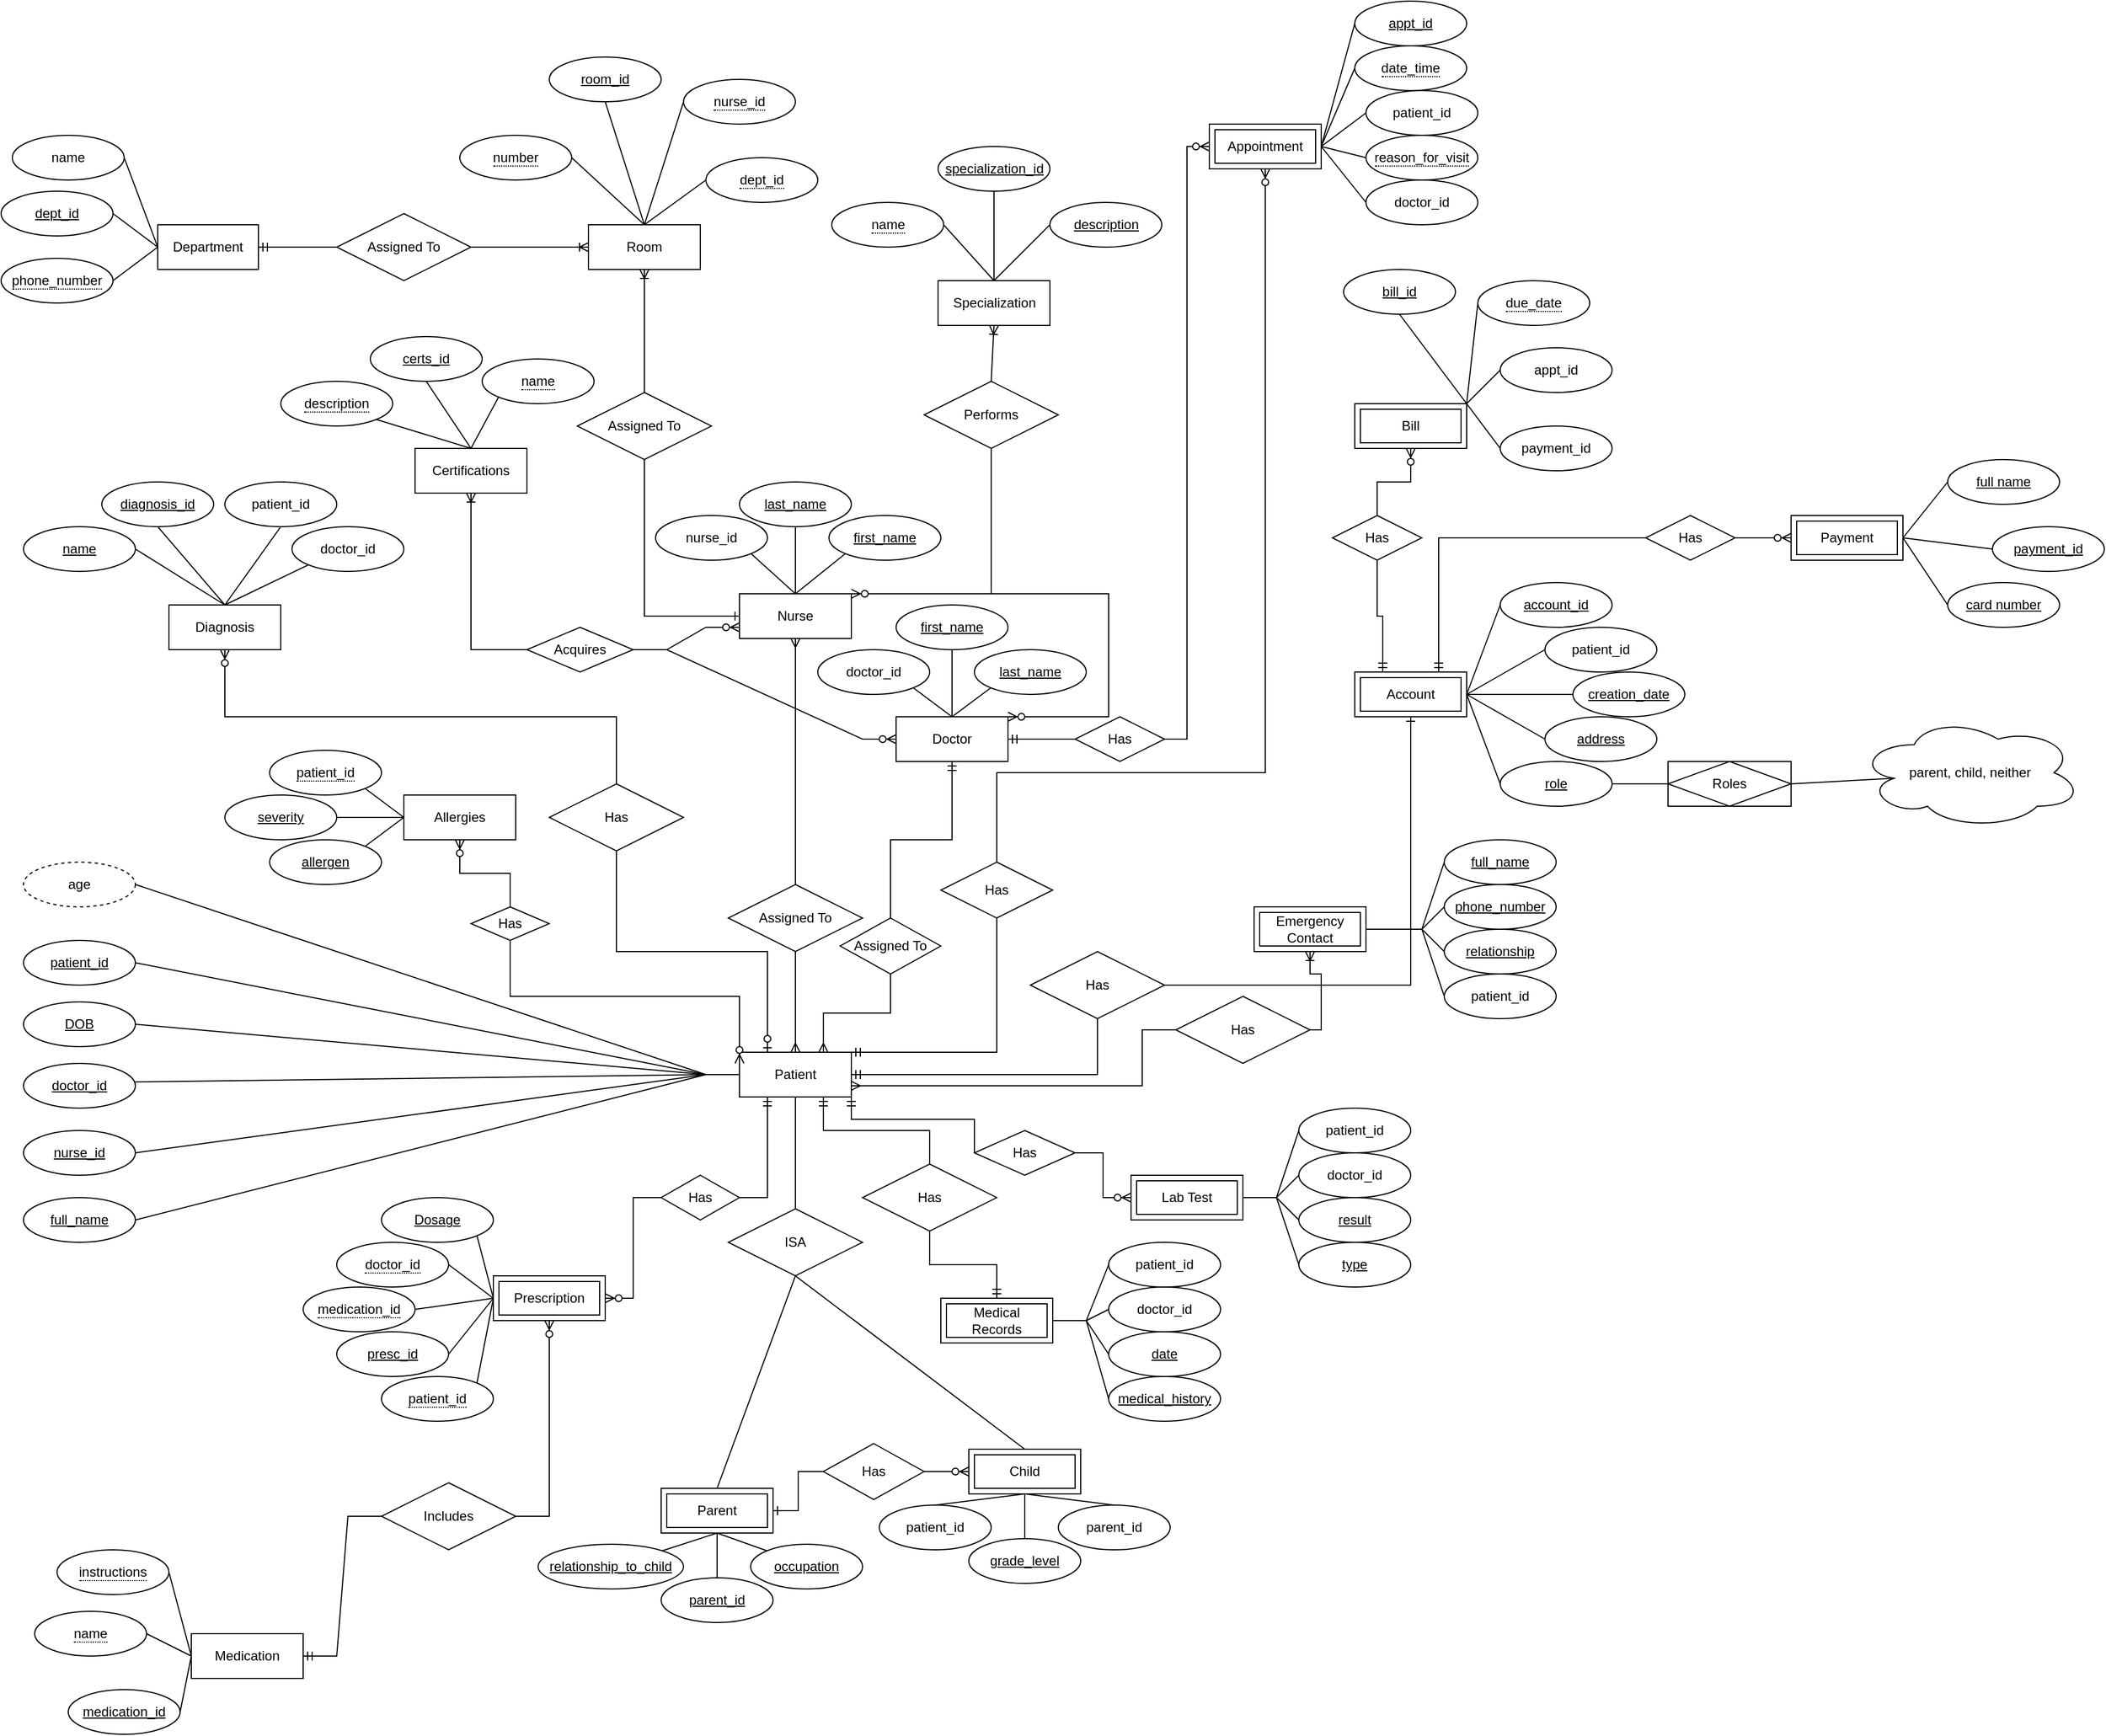 <mxfile version="24.7.16">
  <diagram id="R2lEEEUBdFMjLlhIrx00" name="Page-1">
    <mxGraphModel dx="1830" dy="2413" grid="1" gridSize="10" guides="1" tooltips="1" connect="1" arrows="1" fold="1" page="1" pageScale="1" pageWidth="850" pageHeight="1100" math="0" shadow="0" extFonts="Permanent Marker^https://fonts.googleapis.com/css?family=Permanent+Marker">
      <root>
        <mxCell id="0" />
        <mxCell id="1" parent="0" />
        <mxCell id="9Yya0px6hLWaVNeet3eG-322" value="Has" style="shape=rhombus;perimeter=rhombusPerimeter;whiteSpace=wrap;html=1;align=center;" vertex="1" parent="1">
          <mxGeometry x="430" y="480" width="70" height="40" as="geometry" />
        </mxCell>
        <mxCell id="9Yya0px6hLWaVNeet3eG-14" value="&lt;div&gt;Patient&lt;/div&gt;" style="whiteSpace=wrap;html=1;align=center;" vertex="1" parent="1">
          <mxGeometry x="500" y="370" width="100" height="40" as="geometry" />
        </mxCell>
        <mxCell id="9Yya0px6hLWaVNeet3eG-15" value="Doctor" style="whiteSpace=wrap;html=1;align=center;" vertex="1" parent="1">
          <mxGeometry x="640" y="70" width="100" height="40" as="geometry" />
        </mxCell>
        <mxCell id="9Yya0px6hLWaVNeet3eG-32" value="Assigned To" style="shape=rhombus;perimeter=rhombusPerimeter;whiteSpace=wrap;html=1;align=center;" vertex="1" parent="1">
          <mxGeometry x="490" y="220" width="120" height="60" as="geometry" />
        </mxCell>
        <mxCell id="9Yya0px6hLWaVNeet3eG-33" value="Nurse" style="whiteSpace=wrap;html=1;align=center;" vertex="1" parent="1">
          <mxGeometry x="500" y="-40" width="100" height="40" as="geometry" />
        </mxCell>
        <mxCell id="9Yya0px6hLWaVNeet3eG-39" value="" style="fontSize=12;html=1;endArrow=ERmany;rounded=0;exitX=0.5;exitY=0;exitDx=0;exitDy=0;entryX=0.5;entryY=1;entryDx=0;entryDy=0;" edge="1" parent="1" source="9Yya0px6hLWaVNeet3eG-32" target="9Yya0px6hLWaVNeet3eG-33">
          <mxGeometry width="100" height="100" relative="1" as="geometry">
            <mxPoint x="670" y="200" as="sourcePoint" />
            <mxPoint x="770" y="100" as="targetPoint" />
          </mxGeometry>
        </mxCell>
        <mxCell id="9Yya0px6hLWaVNeet3eG-40" value="" style="fontSize=12;html=1;endArrow=ERmany;rounded=0;exitX=0.5;exitY=1;exitDx=0;exitDy=0;entryX=0.5;entryY=0;entryDx=0;entryDy=0;" edge="1" parent="1" source="9Yya0px6hLWaVNeet3eG-32" target="9Yya0px6hLWaVNeet3eG-14">
          <mxGeometry width="100" height="100" relative="1" as="geometry">
            <mxPoint x="500" y="330" as="sourcePoint" />
            <mxPoint x="600" y="230" as="targetPoint" />
          </mxGeometry>
        </mxCell>
        <mxCell id="9Yya0px6hLWaVNeet3eG-43" value="Assigned To" style="shape=rhombus;perimeter=rhombusPerimeter;whiteSpace=wrap;html=1;align=center;" vertex="1" parent="1">
          <mxGeometry x="590" y="250" width="90" height="50" as="geometry" />
        </mxCell>
        <mxCell id="9Yya0px6hLWaVNeet3eG-44" value="" style="fontSize=12;html=1;endArrow=ERmandOne;rounded=0;entryX=0.5;entryY=1;entryDx=0;entryDy=0;exitX=0.5;exitY=0;exitDx=0;exitDy=0;edgeStyle=orthogonalEdgeStyle;" edge="1" parent="1" source="9Yya0px6hLWaVNeet3eG-43" target="9Yya0px6hLWaVNeet3eG-15">
          <mxGeometry width="100" height="100" relative="1" as="geometry">
            <mxPoint x="660" y="20" as="sourcePoint" />
            <mxPoint x="740" y="-90" as="targetPoint" />
          </mxGeometry>
        </mxCell>
        <mxCell id="9Yya0px6hLWaVNeet3eG-45" value="" style="fontSize=12;html=1;endArrow=ERmany;rounded=0;entryX=0.75;entryY=0;entryDx=0;entryDy=0;exitX=0.5;exitY=1;exitDx=0;exitDy=0;edgeStyle=orthogonalEdgeStyle;" edge="1" parent="1" source="9Yya0px6hLWaVNeet3eG-43" target="9Yya0px6hLWaVNeet3eG-14">
          <mxGeometry width="100" height="100" relative="1" as="geometry">
            <mxPoint x="650" y="-60" as="sourcePoint" />
            <mxPoint x="470" y="20" as="targetPoint" />
          </mxGeometry>
        </mxCell>
        <mxCell id="9Yya0px6hLWaVNeet3eG-46" value="Medical Records" style="shape=ext;margin=3;double=1;whiteSpace=wrap;html=1;align=center;" vertex="1" parent="1">
          <mxGeometry x="680" y="590" width="100" height="40" as="geometry" />
        </mxCell>
        <mxCell id="9Yya0px6hLWaVNeet3eG-47" value="Has" style="shape=rhombus;perimeter=rhombusPerimeter;whiteSpace=wrap;html=1;align=center;" vertex="1" parent="1">
          <mxGeometry x="610" y="470" width="120" height="60" as="geometry" />
        </mxCell>
        <mxCell id="9Yya0px6hLWaVNeet3eG-49" value="" style="edgeStyle=orthogonalEdgeStyle;fontSize=12;html=1;endArrow=ERmandOne;rounded=0;exitX=0.5;exitY=0;exitDx=0;exitDy=0;entryX=0.75;entryY=1;entryDx=0;entryDy=0;" edge="1" parent="1" source="9Yya0px6hLWaVNeet3eG-47" target="9Yya0px6hLWaVNeet3eG-14">
          <mxGeometry width="100" height="100" relative="1" as="geometry">
            <mxPoint x="630" y="410" as="sourcePoint" />
            <mxPoint x="540" y="450" as="targetPoint" />
          </mxGeometry>
        </mxCell>
        <mxCell id="9Yya0px6hLWaVNeet3eG-50" value="" style="edgeStyle=orthogonalEdgeStyle;fontSize=12;html=1;endArrow=ERmandOne;rounded=0;entryX=0.5;entryY=0;entryDx=0;entryDy=0;" edge="1" parent="1" source="9Yya0px6hLWaVNeet3eG-47" target="9Yya0px6hLWaVNeet3eG-46">
          <mxGeometry width="100" height="100" relative="1" as="geometry">
            <mxPoint x="630" y="410" as="sourcePoint" />
            <mxPoint x="730" y="310" as="targetPoint" />
            <Array as="points">
              <mxPoint x="670" y="560" />
              <mxPoint x="730" y="560" />
            </Array>
          </mxGeometry>
        </mxCell>
        <mxCell id="9Yya0px6hLWaVNeet3eG-51" value="Has" style="shape=rhombus;perimeter=rhombusPerimeter;whiteSpace=wrap;html=1;align=center;" vertex="1" parent="1">
          <mxGeometry x="760" y="280" width="120" height="60" as="geometry" />
        </mxCell>
        <mxCell id="9Yya0px6hLWaVNeet3eG-52" value="Account" style="shape=ext;margin=3;double=1;whiteSpace=wrap;html=1;align=center;" vertex="1" parent="1">
          <mxGeometry x="1050" y="30" width="100" height="40" as="geometry" />
        </mxCell>
        <mxCell id="9Yya0px6hLWaVNeet3eG-53" value="" style="edgeStyle=orthogonalEdgeStyle;fontSize=12;html=1;endArrow=ERone;endFill=1;rounded=0;entryX=0.5;entryY=1;entryDx=0;entryDy=0;" edge="1" parent="1" source="9Yya0px6hLWaVNeet3eG-51" target="9Yya0px6hLWaVNeet3eG-52">
          <mxGeometry width="100" height="100" relative="1" as="geometry">
            <mxPoint x="830.0" y="310" as="sourcePoint" />
            <mxPoint x="1110" y="100" as="targetPoint" />
          </mxGeometry>
        </mxCell>
        <mxCell id="9Yya0px6hLWaVNeet3eG-54" value="" style="edgeStyle=orthogonalEdgeStyle;fontSize=12;html=1;endArrow=ERmandOne;rounded=0;entryX=1;entryY=0.5;entryDx=0;entryDy=0;exitX=0.5;exitY=1;exitDx=0;exitDy=0;" edge="1" parent="1" source="9Yya0px6hLWaVNeet3eG-51" target="9Yya0px6hLWaVNeet3eG-14">
          <mxGeometry width="100" height="100" relative="1" as="geometry">
            <mxPoint x="500" y="390" as="sourcePoint" />
            <mxPoint x="705" y="400" as="targetPoint" />
          </mxGeometry>
        </mxCell>
        <mxCell id="9Yya0px6hLWaVNeet3eG-55" value="Emergency Contact" style="shape=ext;margin=3;double=1;whiteSpace=wrap;html=1;align=center;" vertex="1" parent="1">
          <mxGeometry x="960" y="240" width="100" height="40" as="geometry" />
        </mxCell>
        <mxCell id="9Yya0px6hLWaVNeet3eG-56" value="Has" style="shape=rhombus;perimeter=rhombusPerimeter;whiteSpace=wrap;html=1;align=center;" vertex="1" parent="1">
          <mxGeometry x="890" y="320" width="120" height="60" as="geometry" />
        </mxCell>
        <mxCell id="9Yya0px6hLWaVNeet3eG-57" value="" style="edgeStyle=orthogonalEdgeStyle;fontSize=12;html=1;endArrow=ERoneToMany;rounded=0;entryX=0.5;entryY=1;entryDx=0;entryDy=0;exitX=1;exitY=0.5;exitDx=0;exitDy=0;" edge="1" parent="1" source="9Yya0px6hLWaVNeet3eG-56" target="9Yya0px6hLWaVNeet3eG-55">
          <mxGeometry width="100" height="100" relative="1" as="geometry">
            <mxPoint x="780" y="440" as="sourcePoint" />
            <mxPoint x="880" y="340" as="targetPoint" />
          </mxGeometry>
        </mxCell>
        <mxCell id="9Yya0px6hLWaVNeet3eG-59" value="" style="edgeStyle=orthogonalEdgeStyle;fontSize=12;html=1;endArrow=ERmany;rounded=0;exitX=0;exitY=0.5;exitDx=0;exitDy=0;entryX=1;entryY=0.75;entryDx=0;entryDy=0;" edge="1" parent="1" source="9Yya0px6hLWaVNeet3eG-56" target="9Yya0px6hLWaVNeet3eG-14">
          <mxGeometry width="100" height="100" relative="1" as="geometry">
            <mxPoint x="780" y="440" as="sourcePoint" />
            <mxPoint x="730" y="420" as="targetPoint" />
            <Array as="points">
              <mxPoint x="860" y="350" />
              <mxPoint x="860" y="400" />
            </Array>
          </mxGeometry>
        </mxCell>
        <mxCell id="9Yya0px6hLWaVNeet3eG-68" value="" style="endArrow=none;html=1;rounded=0;entryX=1;entryY=0.5;entryDx=0;entryDy=0;" edge="1" parent="1" target="9Yya0px6hLWaVNeet3eG-81">
          <mxGeometry relative="1" as="geometry">
            <mxPoint x="470" y="390" as="sourcePoint" />
            <mxPoint x="450" y="330" as="targetPoint" />
          </mxGeometry>
        </mxCell>
        <mxCell id="9Yya0px6hLWaVNeet3eG-71" value="" style="endArrow=none;html=1;rounded=0;entryX=1;entryY=0.5;entryDx=0;entryDy=0;" edge="1" parent="1" target="9Yya0px6hLWaVNeet3eG-74">
          <mxGeometry relative="1" as="geometry">
            <mxPoint x="470" y="390" as="sourcePoint" />
            <mxPoint x="450" y="240" as="targetPoint" />
          </mxGeometry>
        </mxCell>
        <mxCell id="9Yya0px6hLWaVNeet3eG-72" value="" style="endArrow=none;html=1;rounded=0;exitX=0.985;exitY=0.415;exitDx=0;exitDy=0;exitPerimeter=0;" edge="1" parent="1" source="9Yya0px6hLWaVNeet3eG-76">
          <mxGeometry relative="1" as="geometry">
            <mxPoint x="450" y="490" as="sourcePoint" />
            <mxPoint x="470" y="390" as="targetPoint" />
          </mxGeometry>
        </mxCell>
        <mxCell id="9Yya0px6hLWaVNeet3eG-73" value="" style="endArrow=none;html=1;rounded=0;exitX=1;exitY=0.5;exitDx=0;exitDy=0;" edge="1" parent="1" source="9Yya0px6hLWaVNeet3eG-75">
          <mxGeometry relative="1" as="geometry">
            <mxPoint x="450" y="580" as="sourcePoint" />
            <mxPoint x="470" y="390" as="targetPoint" />
          </mxGeometry>
        </mxCell>
        <mxCell id="9Yya0px6hLWaVNeet3eG-74" value="patient_id" style="ellipse;whiteSpace=wrap;html=1;align=center;fontStyle=4;" vertex="1" parent="1">
          <mxGeometry x="-140" y="270" width="100" height="40" as="geometry" />
        </mxCell>
        <mxCell id="9Yya0px6hLWaVNeet3eG-75" value="nurse_id" style="ellipse;whiteSpace=wrap;html=1;align=center;fontStyle=4;" vertex="1" parent="1">
          <mxGeometry x="-140" y="440" width="100" height="40" as="geometry" />
        </mxCell>
        <mxCell id="9Yya0px6hLWaVNeet3eG-76" value="doctor_id" style="ellipse;whiteSpace=wrap;html=1;align=center;fontStyle=4;" vertex="1" parent="1">
          <mxGeometry x="-140" y="380" width="100" height="40" as="geometry" />
        </mxCell>
        <mxCell id="9Yya0px6hLWaVNeet3eG-79" value="age" style="ellipse;whiteSpace=wrap;html=1;align=center;dashed=1;" vertex="1" parent="1">
          <mxGeometry x="-140" y="200" width="100" height="40" as="geometry" />
        </mxCell>
        <mxCell id="9Yya0px6hLWaVNeet3eG-81" value="DOB" style="ellipse;whiteSpace=wrap;html=1;align=center;fontStyle=4;" vertex="1" parent="1">
          <mxGeometry x="-140" y="325" width="100" height="40" as="geometry" />
        </mxCell>
        <mxCell id="9Yya0px6hLWaVNeet3eG-82" value="full_name" style="ellipse;whiteSpace=wrap;html=1;align=center;fontStyle=4;" vertex="1" parent="1">
          <mxGeometry x="-140" y="500" width="100" height="40" as="geometry" />
        </mxCell>
        <mxCell id="9Yya0px6hLWaVNeet3eG-83" value="" style="endArrow=none;html=1;rounded=0;entryX=1;entryY=0.5;entryDx=0;entryDy=0;" edge="1" parent="1" target="9Yya0px6hLWaVNeet3eG-79">
          <mxGeometry relative="1" as="geometry">
            <mxPoint x="470" y="390" as="sourcePoint" />
            <mxPoint x="650" y="320" as="targetPoint" />
          </mxGeometry>
        </mxCell>
        <mxCell id="9Yya0px6hLWaVNeet3eG-84" value="" style="endArrow=none;html=1;rounded=0;entryX=1;entryY=0.5;entryDx=0;entryDy=0;" edge="1" parent="1" target="9Yya0px6hLWaVNeet3eG-82">
          <mxGeometry relative="1" as="geometry">
            <mxPoint x="470" y="390" as="sourcePoint" />
            <mxPoint x="640" y="460" as="targetPoint" />
          </mxGeometry>
        </mxCell>
        <mxCell id="9Yya0px6hLWaVNeet3eG-85" value="ISA" style="shape=rhombus;perimeter=rhombusPerimeter;whiteSpace=wrap;html=1;align=center;" vertex="1" parent="1">
          <mxGeometry x="490" y="510" width="120" height="60" as="geometry" />
        </mxCell>
        <mxCell id="9Yya0px6hLWaVNeet3eG-88" value="Child" style="shape=ext;margin=3;double=1;whiteSpace=wrap;html=1;align=center;" vertex="1" parent="1">
          <mxGeometry x="705" y="725" width="100" height="40" as="geometry" />
        </mxCell>
        <mxCell id="9Yya0px6hLWaVNeet3eG-90" value="" style="endArrow=none;html=1;rounded=0;exitX=0.5;exitY=1;exitDx=0;exitDy=0;" edge="1" parent="1" source="9Yya0px6hLWaVNeet3eG-14" target="9Yya0px6hLWaVNeet3eG-85">
          <mxGeometry relative="1" as="geometry">
            <mxPoint x="580" y="500" as="sourcePoint" />
            <mxPoint x="740" y="500" as="targetPoint" />
          </mxGeometry>
        </mxCell>
        <mxCell id="9Yya0px6hLWaVNeet3eG-91" value="" style="endArrow=none;html=1;rounded=0;exitX=0.5;exitY=0;exitDx=0;exitDy=0;entryX=0.5;entryY=1;entryDx=0;entryDy=0;" edge="1" parent="1" source="9Yya0px6hLWaVNeet3eG-285" target="9Yya0px6hLWaVNeet3eG-85">
          <mxGeometry relative="1" as="geometry">
            <mxPoint x="360" y="680.0" as="sourcePoint" />
            <mxPoint x="740" y="500" as="targetPoint" />
          </mxGeometry>
        </mxCell>
        <mxCell id="9Yya0px6hLWaVNeet3eG-93" value="" style="endArrow=none;html=1;rounded=0;exitX=0.5;exitY=1;exitDx=0;exitDy=0;entryX=0.5;entryY=0;entryDx=0;entryDy=0;" edge="1" parent="1" source="9Yya0px6hLWaVNeet3eG-85" target="9Yya0px6hLWaVNeet3eG-88">
          <mxGeometry relative="1" as="geometry">
            <mxPoint x="580" y="500" as="sourcePoint" />
            <mxPoint x="740" y="500" as="targetPoint" />
          </mxGeometry>
        </mxCell>
        <mxCell id="9Yya0px6hLWaVNeet3eG-94" value="Has" style="shape=rhombus;perimeter=rhombusPerimeter;whiteSpace=wrap;html=1;align=center;" vertex="1" parent="1">
          <mxGeometry x="575" y="720" width="90" height="50" as="geometry" />
        </mxCell>
        <mxCell id="9Yya0px6hLWaVNeet3eG-96" value="" style="fontSize=12;html=1;endArrow=ERone;endFill=1;rounded=0;exitX=0;exitY=0.5;exitDx=0;exitDy=0;edgeStyle=orthogonalEdgeStyle;entryX=1;entryY=0.5;entryDx=0;entryDy=0;" edge="1" parent="1" source="9Yya0px6hLWaVNeet3eG-94" target="9Yya0px6hLWaVNeet3eG-285">
          <mxGeometry width="100" height="100" relative="1" as="geometry">
            <mxPoint x="460" y="700" as="sourcePoint" />
            <mxPoint x="550" y="760" as="targetPoint" />
          </mxGeometry>
        </mxCell>
        <mxCell id="9Yya0px6hLWaVNeet3eG-97" value="Lab Test" style="shape=ext;margin=3;double=1;whiteSpace=wrap;html=1;align=center;" vertex="1" parent="1">
          <mxGeometry x="850" y="480" width="100" height="40" as="geometry" />
        </mxCell>
        <mxCell id="9Yya0px6hLWaVNeet3eG-98" value="Has" style="shape=rhombus;perimeter=rhombusPerimeter;whiteSpace=wrap;html=1;align=center;" vertex="1" parent="1">
          <mxGeometry x="710" y="440" width="90" height="40" as="geometry" />
        </mxCell>
        <mxCell id="9Yya0px6hLWaVNeet3eG-99" value="" style="edgeStyle=orthogonalEdgeStyle;fontSize=12;html=1;endArrow=ERzeroToMany;endFill=1;rounded=0;exitX=1;exitY=0.5;exitDx=0;exitDy=0;entryX=0;entryY=0.5;entryDx=0;entryDy=0;" edge="1" parent="1" source="9Yya0px6hLWaVNeet3eG-98" target="9Yya0px6hLWaVNeet3eG-97">
          <mxGeometry width="100" height="100" relative="1" as="geometry">
            <mxPoint x="610" y="470" as="sourcePoint" />
            <mxPoint x="710" y="370" as="targetPoint" />
          </mxGeometry>
        </mxCell>
        <mxCell id="9Yya0px6hLWaVNeet3eG-100" value="" style="edgeStyle=orthogonalEdgeStyle;fontSize=12;html=1;endArrow=ERmandOne;rounded=0;entryX=1;entryY=1;entryDx=0;entryDy=0;exitX=0;exitY=0.5;exitDx=0;exitDy=0;" edge="1" parent="1" source="9Yya0px6hLWaVNeet3eG-98" target="9Yya0px6hLWaVNeet3eG-14">
          <mxGeometry width="100" height="100" relative="1" as="geometry">
            <mxPoint x="610" y="470" as="sourcePoint" />
            <mxPoint x="710" y="370" as="targetPoint" />
            <Array as="points">
              <mxPoint x="710" y="430" />
              <mxPoint x="600" y="430" />
            </Array>
          </mxGeometry>
        </mxCell>
        <mxCell id="9Yya0px6hLWaVNeet3eG-101" value="Diagnosis" style="whiteSpace=wrap;html=1;align=center;" vertex="1" parent="1">
          <mxGeometry x="-10" y="-30" width="100" height="40" as="geometry" />
        </mxCell>
        <mxCell id="9Yya0px6hLWaVNeet3eG-102" value="Has" style="shape=rhombus;perimeter=rhombusPerimeter;whiteSpace=wrap;html=1;align=center;" vertex="1" parent="1">
          <mxGeometry x="330" y="130" width="120" height="60" as="geometry" />
        </mxCell>
        <mxCell id="9Yya0px6hLWaVNeet3eG-104" value="" style="fontSize=12;html=1;endArrow=ERzeroToMany;endFill=1;rounded=0;exitX=0.5;exitY=0;exitDx=0;exitDy=0;edgeStyle=orthogonalEdgeStyle;elbow=vertical;entryX=0.5;entryY=1;entryDx=0;entryDy=0;" edge="1" parent="1" source="9Yya0px6hLWaVNeet3eG-102" target="9Yya0px6hLWaVNeet3eG-101">
          <mxGeometry width="100" height="100" relative="1" as="geometry">
            <mxPoint x="580" y="250" as="sourcePoint" />
            <mxPoint x="310" y="60" as="targetPoint" />
          </mxGeometry>
        </mxCell>
        <mxCell id="9Yya0px6hLWaVNeet3eG-105" value="" style="edgeStyle=orthogonalEdgeStyle;fontSize=12;html=1;endArrow=ERzeroToOne;endFill=1;rounded=0;exitX=0.5;exitY=1;exitDx=0;exitDy=0;entryX=0.25;entryY=0;entryDx=0;entryDy=0;" edge="1" parent="1" source="9Yya0px6hLWaVNeet3eG-102" target="9Yya0px6hLWaVNeet3eG-14">
          <mxGeometry width="100" height="100" relative="1" as="geometry">
            <mxPoint x="275" y="230" as="sourcePoint" />
            <mxPoint x="425" y="340" as="targetPoint" />
          </mxGeometry>
        </mxCell>
        <mxCell id="9Yya0px6hLWaVNeet3eG-106" value="" style="endArrow=none;html=1;rounded=0;entryX=0;entryY=0.5;entryDx=0;entryDy=0;" edge="1" parent="1" target="9Yya0px6hLWaVNeet3eG-14">
          <mxGeometry relative="1" as="geometry">
            <mxPoint x="470" y="390" as="sourcePoint" />
            <mxPoint x="620" y="340" as="targetPoint" />
          </mxGeometry>
        </mxCell>
        <mxCell id="9Yya0px6hLWaVNeet3eG-107" value="" style="fontSize=12;html=1;endArrow=ERzeroToMany;endFill=1;rounded=0;exitX=1;exitY=0.5;exitDx=0;exitDy=0;entryX=0;entryY=0.5;entryDx=0;entryDy=0;" edge="1" parent="1" source="9Yya0px6hLWaVNeet3eG-94" target="9Yya0px6hLWaVNeet3eG-88">
          <mxGeometry width="100" height="100" relative="1" as="geometry">
            <mxPoint x="565" y="725" as="sourcePoint" />
            <mxPoint x="665" y="625" as="targetPoint" />
          </mxGeometry>
        </mxCell>
        <mxCell id="9Yya0px6hLWaVNeet3eG-108" value="Bill" style="shape=ext;margin=3;double=1;whiteSpace=wrap;html=1;align=center;" vertex="1" parent="1">
          <mxGeometry x="1050" y="-210" width="100" height="40" as="geometry" />
        </mxCell>
        <mxCell id="9Yya0px6hLWaVNeet3eG-109" value="Has" style="shape=rhombus;perimeter=rhombusPerimeter;whiteSpace=wrap;html=1;align=center;" vertex="1" parent="1">
          <mxGeometry x="1030" y="-110" width="80" height="40" as="geometry" />
        </mxCell>
        <mxCell id="9Yya0px6hLWaVNeet3eG-120" value="Appointment" style="shape=ext;margin=3;double=1;whiteSpace=wrap;html=1;align=center;" vertex="1" parent="1">
          <mxGeometry x="920" y="-460" width="100" height="40" as="geometry" />
        </mxCell>
        <mxCell id="9Yya0px6hLWaVNeet3eG-121" value="Has" style="shape=rhombus;perimeter=rhombusPerimeter;whiteSpace=wrap;html=1;align=center;" vertex="1" parent="1">
          <mxGeometry x="680" y="200" width="100" height="50" as="geometry" />
        </mxCell>
        <mxCell id="9Yya0px6hLWaVNeet3eG-122" value="Has" style="shape=rhombus;perimeter=rhombusPerimeter;whiteSpace=wrap;html=1;align=center;" vertex="1" parent="1">
          <mxGeometry x="800" y="70" width="80" height="40" as="geometry" />
        </mxCell>
        <mxCell id="9Yya0px6hLWaVNeet3eG-124" value="" style="edgeStyle=orthogonalEdgeStyle;fontSize=12;html=1;endArrow=ERzeroToMany;endFill=1;rounded=0;entryX=0.5;entryY=1;entryDx=0;entryDy=0;exitX=0.5;exitY=0;exitDx=0;exitDy=0;" edge="1" parent="1" source="9Yya0px6hLWaVNeet3eG-121" target="9Yya0px6hLWaVNeet3eG-120">
          <mxGeometry width="100" height="100" relative="1" as="geometry">
            <mxPoint x="890" y="240" as="sourcePoint" />
            <mxPoint x="990" y="140" as="targetPoint" />
            <Array as="points">
              <mxPoint x="730" y="120" />
              <mxPoint x="970" y="120" />
            </Array>
          </mxGeometry>
        </mxCell>
        <mxCell id="9Yya0px6hLWaVNeet3eG-125" value="" style="edgeStyle=orthogonalEdgeStyle;fontSize=12;html=1;endArrow=ERmandOne;rounded=0;entryX=1;entryY=0;entryDx=0;entryDy=0;exitX=0.5;exitY=1;exitDx=0;exitDy=0;" edge="1" parent="1" source="9Yya0px6hLWaVNeet3eG-121" target="9Yya0px6hLWaVNeet3eG-14">
          <mxGeometry width="100" height="100" relative="1" as="geometry">
            <mxPoint x="720" y="310" as="sourcePoint" />
            <mxPoint x="820" y="210" as="targetPoint" />
            <Array as="points">
              <mxPoint x="730" y="370" />
            </Array>
          </mxGeometry>
        </mxCell>
        <mxCell id="9Yya0px6hLWaVNeet3eG-127" value="" style="fontSize=12;html=1;endArrow=ERzeroToMany;endFill=1;rounded=0;exitX=1;exitY=0.5;exitDx=0;exitDy=0;entryX=0;entryY=0.5;entryDx=0;entryDy=0;edgeStyle=orthogonalEdgeStyle;" edge="1" parent="1" source="9Yya0px6hLWaVNeet3eG-122" target="9Yya0px6hLWaVNeet3eG-120">
          <mxGeometry width="100" height="100" relative="1" as="geometry">
            <mxPoint x="720" y="310" as="sourcePoint" />
            <mxPoint x="820" y="210" as="targetPoint" />
          </mxGeometry>
        </mxCell>
        <mxCell id="9Yya0px6hLWaVNeet3eG-128" value="" style="fontSize=12;html=1;endArrow=ERmandOne;rounded=0;entryX=1;entryY=0.5;entryDx=0;entryDy=0;exitX=0;exitY=0.5;exitDx=0;exitDy=0;" edge="1" parent="1" source="9Yya0px6hLWaVNeet3eG-122" target="9Yya0px6hLWaVNeet3eG-15">
          <mxGeometry width="100" height="100" relative="1" as="geometry">
            <mxPoint x="720" y="310" as="sourcePoint" />
            <mxPoint x="820" y="210" as="targetPoint" />
          </mxGeometry>
        </mxCell>
        <mxCell id="9Yya0px6hLWaVNeet3eG-136" value="full_name" style="ellipse;whiteSpace=wrap;html=1;align=center;fontStyle=4;" vertex="1" parent="1">
          <mxGeometry x="1130" y="180" width="100" height="40" as="geometry" />
        </mxCell>
        <mxCell id="9Yya0px6hLWaVNeet3eG-137" value="phone_number&lt;span style=&quot;color: rgba(0, 0, 0, 0); font-family: monospace; font-size: 0px; text-align: start; text-wrap: nowrap;&quot;&gt;%3CmxGraphModel%3E%3Croot%3E%3CmxCell%20id%3D%220%22%2F%3E%3CmxCell%20id%3D%221%22%20parent%3D%220%22%2F%3E%3CmxCell%20id%3D%222%22%20value%3D%22full_name%22%20style%3D%22ellipse%3BwhiteSpace%3Dwrap%3Bhtml%3D1%3Balign%3Dcenter%3BfontStyle%3D4%3B%22%20vertex%3D%221%22%20parent%3D%221%22%3E%3CmxGeometry%20x%3D%221090%22%20y%3D%22200%22%20width%3D%22100%22%20height%3D%2240%22%20as%3D%22geometry%22%2F%3E%3C%2FmxCell%3E%3C%2Froot%3E%3C%2FmxGraphModel%3E&lt;/span&gt;" style="ellipse;whiteSpace=wrap;html=1;align=center;fontStyle=4;" vertex="1" parent="1">
          <mxGeometry x="1130" y="220" width="100" height="40" as="geometry" />
        </mxCell>
        <mxCell id="9Yya0px6hLWaVNeet3eG-138" value="relationship" style="ellipse;whiteSpace=wrap;html=1;align=center;fontStyle=4;" vertex="1" parent="1">
          <mxGeometry x="1130" y="260" width="100" height="40" as="geometry" />
        </mxCell>
        <mxCell id="9Yya0px6hLWaVNeet3eG-139" value="patient_id" style="ellipse;whiteSpace=wrap;html=1;align=center;" vertex="1" parent="1">
          <mxGeometry x="1130" y="300" width="100" height="40" as="geometry" />
        </mxCell>
        <mxCell id="9Yya0px6hLWaVNeet3eG-140" value="" style="endArrow=none;html=1;rounded=0;entryX=1;entryY=0.5;entryDx=0;entryDy=0;" edge="1" parent="1" target="9Yya0px6hLWaVNeet3eG-55">
          <mxGeometry relative="1" as="geometry">
            <mxPoint x="1110" y="260" as="sourcePoint" />
            <mxPoint x="1120" y="270" as="targetPoint" />
          </mxGeometry>
        </mxCell>
        <mxCell id="9Yya0px6hLWaVNeet3eG-148" value="" style="endArrow=none;html=1;rounded=0;entryX=0;entryY=0.5;entryDx=0;entryDy=0;" edge="1" parent="1" target="9Yya0px6hLWaVNeet3eG-136">
          <mxGeometry relative="1" as="geometry">
            <mxPoint x="1110" y="260" as="sourcePoint" />
            <mxPoint x="1120" y="270" as="targetPoint" />
          </mxGeometry>
        </mxCell>
        <mxCell id="9Yya0px6hLWaVNeet3eG-149" value="" style="endArrow=none;html=1;rounded=0;entryX=0;entryY=0.5;entryDx=0;entryDy=0;" edge="1" parent="1" target="9Yya0px6hLWaVNeet3eG-137">
          <mxGeometry relative="1" as="geometry">
            <mxPoint x="1110" y="260" as="sourcePoint" />
            <mxPoint x="1140" y="210" as="targetPoint" />
          </mxGeometry>
        </mxCell>
        <mxCell id="9Yya0px6hLWaVNeet3eG-150" value="" style="endArrow=none;html=1;rounded=0;entryX=0;entryY=0.5;entryDx=0;entryDy=0;" edge="1" parent="1" target="9Yya0px6hLWaVNeet3eG-138">
          <mxGeometry relative="1" as="geometry">
            <mxPoint x="1110" y="260" as="sourcePoint" />
            <mxPoint x="1150" y="220" as="targetPoint" />
          </mxGeometry>
        </mxCell>
        <mxCell id="9Yya0px6hLWaVNeet3eG-151" value="" style="endArrow=none;html=1;rounded=0;entryX=0;entryY=0.5;entryDx=0;entryDy=0;" edge="1" parent="1" target="9Yya0px6hLWaVNeet3eG-139">
          <mxGeometry relative="1" as="geometry">
            <mxPoint x="1110" y="260" as="sourcePoint" />
            <mxPoint x="1160" y="230" as="targetPoint" />
          </mxGeometry>
        </mxCell>
        <mxCell id="9Yya0px6hLWaVNeet3eG-152" value="patient_id" style="ellipse;whiteSpace=wrap;html=1;align=center;" vertex="1" parent="1">
          <mxGeometry x="1000" y="420" width="100" height="40" as="geometry" />
        </mxCell>
        <mxCell id="9Yya0px6hLWaVNeet3eG-153" value="doctor_id" style="ellipse;whiteSpace=wrap;html=1;align=center;" vertex="1" parent="1">
          <mxGeometry x="1000" y="460" width="100" height="40" as="geometry" />
        </mxCell>
        <mxCell id="9Yya0px6hLWaVNeet3eG-154" value="result" style="ellipse;whiteSpace=wrap;html=1;align=center;fontStyle=4;" vertex="1" parent="1">
          <mxGeometry x="1000" y="500" width="100" height="40" as="geometry" />
        </mxCell>
        <mxCell id="9Yya0px6hLWaVNeet3eG-156" value="type" style="ellipse;whiteSpace=wrap;html=1;align=center;fontStyle=4;" vertex="1" parent="1">
          <mxGeometry x="1000" y="540" width="100" height="40" as="geometry" />
        </mxCell>
        <mxCell id="9Yya0px6hLWaVNeet3eG-157" value="" style="endArrow=none;html=1;rounded=0;exitX=1;exitY=0.5;exitDx=0;exitDy=0;" edge="1" parent="1" source="9Yya0px6hLWaVNeet3eG-97">
          <mxGeometry relative="1" as="geometry">
            <mxPoint x="910" y="490" as="sourcePoint" />
            <mxPoint x="980" y="500" as="targetPoint" />
          </mxGeometry>
        </mxCell>
        <mxCell id="9Yya0px6hLWaVNeet3eG-158" value="" style="endArrow=none;html=1;rounded=0;entryX=0;entryY=0.5;entryDx=0;entryDy=0;" edge="1" parent="1" target="9Yya0px6hLWaVNeet3eG-156">
          <mxGeometry relative="1" as="geometry">
            <mxPoint x="980" y="500" as="sourcePoint" />
            <mxPoint x="1070" y="490" as="targetPoint" />
          </mxGeometry>
        </mxCell>
        <mxCell id="9Yya0px6hLWaVNeet3eG-159" value="" style="endArrow=none;html=1;rounded=0;entryX=0;entryY=0.5;entryDx=0;entryDy=0;" edge="1" parent="1" target="9Yya0px6hLWaVNeet3eG-154">
          <mxGeometry relative="1" as="geometry">
            <mxPoint x="980" y="500" as="sourcePoint" />
            <mxPoint x="1070" y="490" as="targetPoint" />
          </mxGeometry>
        </mxCell>
        <mxCell id="9Yya0px6hLWaVNeet3eG-160" value="" style="endArrow=none;html=1;rounded=0;entryX=0;entryY=0.5;entryDx=0;entryDy=0;" edge="1" parent="1" target="9Yya0px6hLWaVNeet3eG-153">
          <mxGeometry relative="1" as="geometry">
            <mxPoint x="980" y="500" as="sourcePoint" />
            <mxPoint x="1070" y="490" as="targetPoint" />
          </mxGeometry>
        </mxCell>
        <mxCell id="9Yya0px6hLWaVNeet3eG-161" value="" style="endArrow=none;html=1;rounded=0;entryX=0;entryY=0.5;entryDx=0;entryDy=0;" edge="1" parent="1" target="9Yya0px6hLWaVNeet3eG-152">
          <mxGeometry relative="1" as="geometry">
            <mxPoint x="980" y="500" as="sourcePoint" />
            <mxPoint x="1070" y="490" as="targetPoint" />
          </mxGeometry>
        </mxCell>
        <mxCell id="9Yya0px6hLWaVNeet3eG-163" value="doctor_id" style="ellipse;whiteSpace=wrap;html=1;align=center;" vertex="1" parent="1">
          <mxGeometry x="830" y="580" width="100" height="40" as="geometry" />
        </mxCell>
        <mxCell id="9Yya0px6hLWaVNeet3eG-164" value="patient_id" style="ellipse;whiteSpace=wrap;html=1;align=center;" vertex="1" parent="1">
          <mxGeometry x="830" y="540" width="100" height="40" as="geometry" />
        </mxCell>
        <mxCell id="9Yya0px6hLWaVNeet3eG-167" value="date" style="ellipse;whiteSpace=wrap;html=1;align=center;fontStyle=4;" vertex="1" parent="1">
          <mxGeometry x="830" y="620" width="100" height="40" as="geometry" />
        </mxCell>
        <mxCell id="9Yya0px6hLWaVNeet3eG-168" value="medical_history" style="ellipse;whiteSpace=wrap;html=1;align=center;fontStyle=4;" vertex="1" parent="1">
          <mxGeometry x="830" y="660" width="100" height="40" as="geometry" />
        </mxCell>
        <mxCell id="9Yya0px6hLWaVNeet3eG-169" value="" style="endArrow=none;html=1;rounded=0;exitX=1;exitY=0.5;exitDx=0;exitDy=0;" edge="1" parent="1" source="9Yya0px6hLWaVNeet3eG-46">
          <mxGeometry relative="1" as="geometry">
            <mxPoint x="730" y="610" as="sourcePoint" />
            <mxPoint x="810" y="610" as="targetPoint" />
          </mxGeometry>
        </mxCell>
        <mxCell id="9Yya0px6hLWaVNeet3eG-170" value="" style="endArrow=none;html=1;rounded=0;entryX=0;entryY=0.5;entryDx=0;entryDy=0;" edge="1" parent="1" target="9Yya0px6hLWaVNeet3eG-163">
          <mxGeometry relative="1" as="geometry">
            <mxPoint x="810" y="610" as="sourcePoint" />
            <mxPoint x="890" y="610" as="targetPoint" />
          </mxGeometry>
        </mxCell>
        <mxCell id="9Yya0px6hLWaVNeet3eG-171" value="" style="endArrow=none;html=1;rounded=0;entryX=0;entryY=0.5;entryDx=0;entryDy=0;" edge="1" parent="1" target="9Yya0px6hLWaVNeet3eG-167">
          <mxGeometry relative="1" as="geometry">
            <mxPoint x="810" y="610" as="sourcePoint" />
            <mxPoint x="890" y="610" as="targetPoint" />
          </mxGeometry>
        </mxCell>
        <mxCell id="9Yya0px6hLWaVNeet3eG-172" value="" style="endArrow=none;html=1;rounded=0;entryX=0;entryY=0.5;entryDx=0;entryDy=0;" edge="1" parent="1" target="9Yya0px6hLWaVNeet3eG-168">
          <mxGeometry relative="1" as="geometry">
            <mxPoint x="810" y="610" as="sourcePoint" />
            <mxPoint x="890" y="610" as="targetPoint" />
          </mxGeometry>
        </mxCell>
        <mxCell id="9Yya0px6hLWaVNeet3eG-173" value="" style="endArrow=none;html=1;rounded=0;entryX=0;entryY=0.5;entryDx=0;entryDy=0;" edge="1" parent="1" target="9Yya0px6hLWaVNeet3eG-164">
          <mxGeometry relative="1" as="geometry">
            <mxPoint x="810" y="610" as="sourcePoint" />
            <mxPoint x="890" y="610" as="targetPoint" />
          </mxGeometry>
        </mxCell>
        <mxCell id="9Yya0px6hLWaVNeet3eG-174" value="parent_id" style="ellipse;whiteSpace=wrap;html=1;align=center;" vertex="1" parent="1">
          <mxGeometry x="785" y="775" width="100" height="40" as="geometry" />
        </mxCell>
        <mxCell id="9Yya0px6hLWaVNeet3eG-175" value="patient_id" style="ellipse;whiteSpace=wrap;html=1;align=center;" vertex="1" parent="1">
          <mxGeometry x="625" y="775" width="100" height="40" as="geometry" />
        </mxCell>
        <mxCell id="9Yya0px6hLWaVNeet3eG-177" value="" style="endArrow=none;html=1;rounded=0;exitX=0.5;exitY=1;exitDx=0;exitDy=0;entryX=0.5;entryY=0;entryDx=0;entryDy=0;" edge="1" parent="1" source="9Yya0px6hLWaVNeet3eG-88" target="9Yya0px6hLWaVNeet3eG-175">
          <mxGeometry relative="1" as="geometry">
            <mxPoint x="695" y="795" as="sourcePoint" />
            <mxPoint x="855" y="795" as="targetPoint" />
          </mxGeometry>
        </mxCell>
        <mxCell id="9Yya0px6hLWaVNeet3eG-178" value="" style="endArrow=none;html=1;rounded=0;entryX=0.5;entryY=0;entryDx=0;entryDy=0;" edge="1" parent="1" target="9Yya0px6hLWaVNeet3eG-174">
          <mxGeometry relative="1" as="geometry">
            <mxPoint x="755" y="765" as="sourcePoint" />
            <mxPoint x="855" y="795" as="targetPoint" />
          </mxGeometry>
        </mxCell>
        <mxCell id="9Yya0px6hLWaVNeet3eG-179" value="parent_id" style="ellipse;whiteSpace=wrap;html=1;align=center;fontStyle=4;" vertex="1" parent="1">
          <mxGeometry x="430" y="840" width="100" height="40" as="geometry" />
        </mxCell>
        <mxCell id="9Yya0px6hLWaVNeet3eG-180" value="" style="endArrow=none;html=1;rounded=0;exitX=0.5;exitY=1;exitDx=0;exitDy=0;entryX=0.5;entryY=0;entryDx=0;entryDy=0;" edge="1" parent="1" target="9Yya0px6hLWaVNeet3eG-179">
          <mxGeometry relative="1" as="geometry">
            <mxPoint x="480" y="800.0" as="sourcePoint" />
            <mxPoint x="550" y="830" as="targetPoint" />
          </mxGeometry>
        </mxCell>
        <mxCell id="9Yya0px6hLWaVNeet3eG-184" value="patient_id" style="ellipse;whiteSpace=wrap;html=1;align=center;" vertex="1" parent="1">
          <mxGeometry x="1060" y="-490" width="100" height="40" as="geometry" />
        </mxCell>
        <mxCell id="9Yya0px6hLWaVNeet3eG-185" value="doctor_id" style="ellipse;whiteSpace=wrap;html=1;align=center;" vertex="1" parent="1">
          <mxGeometry x="1060" y="-410" width="100" height="40" as="geometry" />
        </mxCell>
        <mxCell id="9Yya0px6hLWaVNeet3eG-186" value="&lt;span style=&quot;border-bottom: 1px dotted&quot;&gt;reason_for_visit&lt;/span&gt;" style="ellipse;whiteSpace=wrap;html=1;align=center;" vertex="1" parent="1">
          <mxGeometry x="1060" y="-450" width="100" height="40" as="geometry" />
        </mxCell>
        <mxCell id="9Yya0px6hLWaVNeet3eG-187" value="&lt;span style=&quot;border-bottom: 1px dotted&quot;&gt;date_time&lt;/span&gt;" style="ellipse;whiteSpace=wrap;html=1;align=center;" vertex="1" parent="1">
          <mxGeometry x="1050" y="-530" width="100" height="40" as="geometry" />
        </mxCell>
        <mxCell id="9Yya0px6hLWaVNeet3eG-188" value="" style="endArrow=none;html=1;rounded=0;exitX=1;exitY=0.5;exitDx=0;exitDy=0;entryX=0;entryY=0.5;entryDx=0;entryDy=0;" edge="1" parent="1" source="9Yya0px6hLWaVNeet3eG-120" target="9Yya0px6hLWaVNeet3eG-187">
          <mxGeometry relative="1" as="geometry">
            <mxPoint x="970" y="-430" as="sourcePoint" />
            <mxPoint x="1130" y="-430" as="targetPoint" />
          </mxGeometry>
        </mxCell>
        <mxCell id="9Yya0px6hLWaVNeet3eG-189" value="" style="endArrow=none;html=1;rounded=0;exitX=1;exitY=0.5;exitDx=0;exitDy=0;entryX=0;entryY=0.5;entryDx=0;entryDy=0;" edge="1" parent="1" source="9Yya0px6hLWaVNeet3eG-120" target="9Yya0px6hLWaVNeet3eG-184">
          <mxGeometry relative="1" as="geometry">
            <mxPoint x="970" y="-430" as="sourcePoint" />
            <mxPoint x="1130" y="-430" as="targetPoint" />
          </mxGeometry>
        </mxCell>
        <mxCell id="9Yya0px6hLWaVNeet3eG-190" value="" style="endArrow=none;html=1;rounded=0;exitX=1;exitY=0.5;exitDx=0;exitDy=0;entryX=0;entryY=0.5;entryDx=0;entryDy=0;" edge="1" parent="1" source="9Yya0px6hLWaVNeet3eG-120" target="9Yya0px6hLWaVNeet3eG-186">
          <mxGeometry relative="1" as="geometry">
            <mxPoint x="970" y="-430" as="sourcePoint" />
            <mxPoint x="1130" y="-430" as="targetPoint" />
          </mxGeometry>
        </mxCell>
        <mxCell id="9Yya0px6hLWaVNeet3eG-191" value="" style="endArrow=none;html=1;rounded=0;exitX=1;exitY=0.5;exitDx=0;exitDy=0;entryX=0;entryY=0.5;entryDx=0;entryDy=0;" edge="1" parent="1" source="9Yya0px6hLWaVNeet3eG-120" target="9Yya0px6hLWaVNeet3eG-185">
          <mxGeometry relative="1" as="geometry">
            <mxPoint x="970" y="-430" as="sourcePoint" />
            <mxPoint x="1130" y="-430" as="targetPoint" />
          </mxGeometry>
        </mxCell>
        <mxCell id="9Yya0px6hLWaVNeet3eG-192" value="nurse_id" style="ellipse;whiteSpace=wrap;html=1;align=center;" vertex="1" parent="1">
          <mxGeometry x="425" y="-110" width="100" height="40" as="geometry" />
        </mxCell>
        <mxCell id="9Yya0px6hLWaVNeet3eG-195" value="" style="endArrow=none;html=1;rounded=0;exitX=0.5;exitY=0;exitDx=0;exitDy=0;entryX=0;entryY=1;entryDx=0;entryDy=0;" edge="1" parent="1" source="9Yya0px6hLWaVNeet3eG-33">
          <mxGeometry relative="1" as="geometry">
            <mxPoint x="500" y="10" as="sourcePoint" />
            <mxPoint x="594.645" y="-75.858" as="targetPoint" />
          </mxGeometry>
        </mxCell>
        <mxCell id="9Yya0px6hLWaVNeet3eG-196" value="" style="endArrow=none;html=1;rounded=0;exitX=0.5;exitY=1;exitDx=0;exitDy=0;" edge="1" parent="1" target="9Yya0px6hLWaVNeet3eG-33">
          <mxGeometry relative="1" as="geometry">
            <mxPoint x="550" y="-100.0" as="sourcePoint" />
            <mxPoint x="660" y="10" as="targetPoint" />
          </mxGeometry>
        </mxCell>
        <mxCell id="9Yya0px6hLWaVNeet3eG-197" value="" style="endArrow=none;html=1;rounded=0;exitX=1;exitY=1;exitDx=0;exitDy=0;entryX=0.5;entryY=0;entryDx=0;entryDy=0;" edge="1" parent="1" source="9Yya0px6hLWaVNeet3eG-192" target="9Yya0px6hLWaVNeet3eG-33">
          <mxGeometry relative="1" as="geometry">
            <mxPoint x="500" y="10" as="sourcePoint" />
            <mxPoint x="660" y="10" as="targetPoint" />
          </mxGeometry>
        </mxCell>
        <mxCell id="9Yya0px6hLWaVNeet3eG-198" value="doctor_id" style="ellipse;whiteSpace=wrap;html=1;align=center;" vertex="1" parent="1">
          <mxGeometry x="570" y="10" width="100" height="40" as="geometry" />
        </mxCell>
        <mxCell id="9Yya0px6hLWaVNeet3eG-199" value="first_name" style="ellipse;whiteSpace=wrap;html=1;align=center;fontStyle=4;" vertex="1" parent="1">
          <mxGeometry x="640" y="-30" width="100" height="40" as="geometry" />
        </mxCell>
        <mxCell id="9Yya0px6hLWaVNeet3eG-200" value="last_name" style="ellipse;whiteSpace=wrap;html=1;align=center;fontStyle=4;" vertex="1" parent="1">
          <mxGeometry x="710" y="10" width="100" height="40" as="geometry" />
        </mxCell>
        <mxCell id="9Yya0px6hLWaVNeet3eG-204" value="" style="endArrow=none;html=1;rounded=0;exitX=0;exitY=1;exitDx=0;exitDy=0;" edge="1" parent="1" source="9Yya0px6hLWaVNeet3eG-200">
          <mxGeometry relative="1" as="geometry">
            <mxPoint x="570" y="70" as="sourcePoint" />
            <mxPoint x="690" y="70" as="targetPoint" />
          </mxGeometry>
        </mxCell>
        <mxCell id="9Yya0px6hLWaVNeet3eG-205" value="" style="endArrow=none;html=1;rounded=0;exitX=1;exitY=1;exitDx=0;exitDy=0;" edge="1" parent="1" source="9Yya0px6hLWaVNeet3eG-198">
          <mxGeometry relative="1" as="geometry">
            <mxPoint x="570" y="70" as="sourcePoint" />
            <mxPoint x="690" y="70" as="targetPoint" />
          </mxGeometry>
        </mxCell>
        <mxCell id="9Yya0px6hLWaVNeet3eG-206" value="" style="endArrow=none;html=1;rounded=0;exitX=0.5;exitY=1;exitDx=0;exitDy=0;" edge="1" parent="1" source="9Yya0px6hLWaVNeet3eG-199">
          <mxGeometry relative="1" as="geometry">
            <mxPoint x="570" y="70" as="sourcePoint" />
            <mxPoint x="690" y="70" as="targetPoint" />
          </mxGeometry>
        </mxCell>
        <mxCell id="9Yya0px6hLWaVNeet3eG-207" value="first_name" style="ellipse;whiteSpace=wrap;html=1;align=center;fontStyle=4;" vertex="1" parent="1">
          <mxGeometry x="580" y="-110" width="100" height="40" as="geometry" />
        </mxCell>
        <mxCell id="9Yya0px6hLWaVNeet3eG-208" value="last_name" style="ellipse;whiteSpace=wrap;html=1;align=center;fontStyle=4;" vertex="1" parent="1">
          <mxGeometry x="500" y="-140" width="100" height="40" as="geometry" />
        </mxCell>
        <mxCell id="9Yya0px6hLWaVNeet3eG-214" value="grade_level" style="ellipse;whiteSpace=wrap;html=1;align=center;fontStyle=4;" vertex="1" parent="1">
          <mxGeometry x="705" y="805" width="100" height="40" as="geometry" />
        </mxCell>
        <mxCell id="9Yya0px6hLWaVNeet3eG-217" value="" style="endArrow=none;html=1;rounded=0;exitX=0.5;exitY=0;exitDx=0;exitDy=0;entryX=0.5;entryY=1;entryDx=0;entryDy=0;" edge="1" parent="1" source="9Yya0px6hLWaVNeet3eG-214" target="9Yya0px6hLWaVNeet3eG-88">
          <mxGeometry relative="1" as="geometry">
            <mxPoint x="705" y="765" as="sourcePoint" />
            <mxPoint x="865" y="765" as="targetPoint" />
          </mxGeometry>
        </mxCell>
        <mxCell id="9Yya0px6hLWaVNeet3eG-218" value="occupation" style="ellipse;whiteSpace=wrap;html=1;align=center;fontStyle=4;" vertex="1" parent="1">
          <mxGeometry x="510" y="810" width="100" height="40" as="geometry" />
        </mxCell>
        <mxCell id="9Yya0px6hLWaVNeet3eG-219" value="relationship_to_child" style="ellipse;whiteSpace=wrap;html=1;align=center;fontStyle=4;" vertex="1" parent="1">
          <mxGeometry x="320" y="810" width="130" height="40" as="geometry" />
        </mxCell>
        <mxCell id="9Yya0px6hLWaVNeet3eG-223" value="" style="endArrow=none;html=1;rounded=0;entryX=0;entryY=0;entryDx=0;entryDy=0;" edge="1" parent="1" target="9Yya0px6hLWaVNeet3eG-218">
          <mxGeometry relative="1" as="geometry">
            <mxPoint x="480" y="800" as="sourcePoint" />
            <mxPoint x="560" y="830" as="targetPoint" />
          </mxGeometry>
        </mxCell>
        <mxCell id="9Yya0px6hLWaVNeet3eG-224" value="" style="endArrow=none;html=1;rounded=0;exitX=1;exitY=0;exitDx=0;exitDy=0;entryX=0.5;entryY=1;entryDx=0;entryDy=0;" edge="1" parent="1" source="9Yya0px6hLWaVNeet3eG-219">
          <mxGeometry relative="1" as="geometry">
            <mxPoint x="400" y="830" as="sourcePoint" />
            <mxPoint x="480" y="800.0" as="targetPoint" />
          </mxGeometry>
        </mxCell>
        <mxCell id="9Yya0px6hLWaVNeet3eG-225" value="account_id" style="ellipse;whiteSpace=wrap;html=1;align=center;fontStyle=4;" vertex="1" parent="1">
          <mxGeometry x="1180" y="-50" width="100" height="40" as="geometry" />
        </mxCell>
        <mxCell id="9Yya0px6hLWaVNeet3eG-226" value="patient_id" style="ellipse;whiteSpace=wrap;html=1;align=center;" vertex="1" parent="1">
          <mxGeometry x="1220" y="-10" width="100" height="40" as="geometry" />
        </mxCell>
        <mxCell id="9Yya0px6hLWaVNeet3eG-227" value="role" style="ellipse;whiteSpace=wrap;html=1;align=center;fontStyle=4;" vertex="1" parent="1">
          <mxGeometry x="1180" y="110" width="100" height="40" as="geometry" />
        </mxCell>
        <mxCell id="9Yya0px6hLWaVNeet3eG-228" value="creation_date" style="ellipse;whiteSpace=wrap;html=1;align=center;fontStyle=4;" vertex="1" parent="1">
          <mxGeometry x="1245" y="30" width="100" height="40" as="geometry" />
        </mxCell>
        <mxCell id="9Yya0px6hLWaVNeet3eG-229" value="address" style="ellipse;whiteSpace=wrap;html=1;align=center;fontStyle=4;" vertex="1" parent="1">
          <mxGeometry x="1220" y="70" width="100" height="40" as="geometry" />
        </mxCell>
        <mxCell id="9Yya0px6hLWaVNeet3eG-231" value="" style="endArrow=none;html=1;rounded=0;exitX=1;exitY=0.5;exitDx=0;exitDy=0;entryX=0;entryY=0.5;entryDx=0;entryDy=0;" edge="1" parent="1" source="9Yya0px6hLWaVNeet3eG-52" target="9Yya0px6hLWaVNeet3eG-227">
          <mxGeometry relative="1" as="geometry">
            <mxPoint x="1130" y="70" as="sourcePoint" />
            <mxPoint x="1290" y="70" as="targetPoint" />
          </mxGeometry>
        </mxCell>
        <mxCell id="9Yya0px6hLWaVNeet3eG-232" value="" style="endArrow=none;html=1;rounded=0;exitX=1;exitY=0.5;exitDx=0;exitDy=0;entryX=0;entryY=0.5;entryDx=0;entryDy=0;" edge="1" parent="1" source="9Yya0px6hLWaVNeet3eG-52" target="9Yya0px6hLWaVNeet3eG-229">
          <mxGeometry relative="1" as="geometry">
            <mxPoint x="1130" y="70" as="sourcePoint" />
            <mxPoint x="1290" y="70" as="targetPoint" />
          </mxGeometry>
        </mxCell>
        <mxCell id="9Yya0px6hLWaVNeet3eG-233" value="" style="endArrow=none;html=1;rounded=0;exitX=1;exitY=0.5;exitDx=0;exitDy=0;entryX=0;entryY=0.5;entryDx=0;entryDy=0;" edge="1" parent="1" source="9Yya0px6hLWaVNeet3eG-52" target="9Yya0px6hLWaVNeet3eG-228">
          <mxGeometry relative="1" as="geometry">
            <mxPoint x="1130" y="70" as="sourcePoint" />
            <mxPoint x="1290" y="70" as="targetPoint" />
          </mxGeometry>
        </mxCell>
        <mxCell id="9Yya0px6hLWaVNeet3eG-234" value="" style="endArrow=none;html=1;rounded=0;exitX=1;exitY=0.5;exitDx=0;exitDy=0;entryX=0;entryY=0.5;entryDx=0;entryDy=0;" edge="1" parent="1" source="9Yya0px6hLWaVNeet3eG-52" target="9Yya0px6hLWaVNeet3eG-226">
          <mxGeometry relative="1" as="geometry">
            <mxPoint x="1130" y="70" as="sourcePoint" />
            <mxPoint x="1290" y="70" as="targetPoint" />
          </mxGeometry>
        </mxCell>
        <mxCell id="9Yya0px6hLWaVNeet3eG-235" value="" style="endArrow=none;html=1;rounded=0;exitX=1;exitY=0.5;exitDx=0;exitDy=0;entryX=0;entryY=0.5;entryDx=0;entryDy=0;" edge="1" parent="1" source="9Yya0px6hLWaVNeet3eG-52" target="9Yya0px6hLWaVNeet3eG-225">
          <mxGeometry relative="1" as="geometry">
            <mxPoint x="1130" y="70" as="sourcePoint" />
            <mxPoint x="1290" y="70" as="targetPoint" />
          </mxGeometry>
        </mxCell>
        <mxCell id="9Yya0px6hLWaVNeet3eG-241" value="parent, child, neither" style="ellipse;shape=cloud;whiteSpace=wrap;html=1;align=center;" vertex="1" parent="1">
          <mxGeometry x="1500" y="70" width="200" height="100" as="geometry" />
        </mxCell>
        <mxCell id="9Yya0px6hLWaVNeet3eG-243" value="" style="endArrow=none;html=1;rounded=0;exitX=1;exitY=0.5;exitDx=0;exitDy=0;entryX=0;entryY=0.5;entryDx=0;entryDy=0;" edge="1" parent="1" source="9Yya0px6hLWaVNeet3eG-227">
          <mxGeometry relative="1" as="geometry">
            <mxPoint x="1170" y="130" as="sourcePoint" />
            <mxPoint x="1330" y="130" as="targetPoint" />
          </mxGeometry>
        </mxCell>
        <mxCell id="9Yya0px6hLWaVNeet3eG-244" value="" style="endArrow=none;html=1;rounded=0;entryX=1;entryY=0.5;entryDx=0;entryDy=0;exitX=0.16;exitY=0.55;exitDx=0;exitDy=0;exitPerimeter=0;" edge="1" parent="1" source="9Yya0px6hLWaVNeet3eG-241" target="9Yya0px6hLWaVNeet3eG-286">
          <mxGeometry relative="1" as="geometry">
            <mxPoint x="1170" y="130" as="sourcePoint" />
            <mxPoint x="1410" y="130" as="targetPoint" />
          </mxGeometry>
        </mxCell>
        <mxCell id="9Yya0px6hLWaVNeet3eG-247" value="doctor_id" style="ellipse;whiteSpace=wrap;html=1;align=center;" vertex="1" parent="1">
          <mxGeometry x="100" y="-100" width="100" height="40" as="geometry" />
        </mxCell>
        <mxCell id="9Yya0px6hLWaVNeet3eG-248" value="patient_id" style="ellipse;whiteSpace=wrap;html=1;align=center;" vertex="1" parent="1">
          <mxGeometry x="40" y="-140" width="100" height="40" as="geometry" />
        </mxCell>
        <mxCell id="9Yya0px6hLWaVNeet3eG-251" value="diagnosis_id" style="ellipse;whiteSpace=wrap;html=1;align=center;fontStyle=4;" vertex="1" parent="1">
          <mxGeometry x="-70" y="-140" width="100" height="40" as="geometry" />
        </mxCell>
        <mxCell id="9Yya0px6hLWaVNeet3eG-252" value="name" style="ellipse;whiteSpace=wrap;html=1;align=center;fontStyle=4;" vertex="1" parent="1">
          <mxGeometry x="-140" y="-100" width="100" height="40" as="geometry" />
        </mxCell>
        <mxCell id="9Yya0px6hLWaVNeet3eG-253" value="" style="endArrow=none;html=1;rounded=0;exitX=0;exitY=1;exitDx=0;exitDy=0;entryX=0.5;entryY=0;entryDx=0;entryDy=0;" edge="1" parent="1" source="9Yya0px6hLWaVNeet3eG-247" target="9Yya0px6hLWaVNeet3eG-101">
          <mxGeometry relative="1" as="geometry">
            <mxPoint x="-60" y="-40" as="sourcePoint" />
            <mxPoint x="100" y="-40" as="targetPoint" />
          </mxGeometry>
        </mxCell>
        <mxCell id="9Yya0px6hLWaVNeet3eG-254" value="" style="endArrow=none;html=1;rounded=0;exitX=0.5;exitY=1;exitDx=0;exitDy=0;entryX=0.5;entryY=0;entryDx=0;entryDy=0;" edge="1" parent="1" source="9Yya0px6hLWaVNeet3eG-248" target="9Yya0px6hLWaVNeet3eG-101">
          <mxGeometry relative="1" as="geometry">
            <mxPoint x="60" y="-90" as="sourcePoint" />
            <mxPoint x="100" y="-40" as="targetPoint" />
          </mxGeometry>
        </mxCell>
        <mxCell id="9Yya0px6hLWaVNeet3eG-255" value="" style="endArrow=none;html=1;rounded=0;exitX=0.5;exitY=1;exitDx=0;exitDy=0;entryX=0.5;entryY=0;entryDx=0;entryDy=0;" edge="1" parent="1" source="9Yya0px6hLWaVNeet3eG-251" target="9Yya0px6hLWaVNeet3eG-101">
          <mxGeometry relative="1" as="geometry">
            <mxPoint x="-60" y="-40" as="sourcePoint" />
            <mxPoint x="100" y="-40" as="targetPoint" />
          </mxGeometry>
        </mxCell>
        <mxCell id="9Yya0px6hLWaVNeet3eG-256" value="" style="endArrow=none;html=1;rounded=0;exitX=1;exitY=0.5;exitDx=0;exitDy=0;entryX=0.5;entryY=0;entryDx=0;entryDy=0;" edge="1" parent="1" source="9Yya0px6hLWaVNeet3eG-252" target="9Yya0px6hLWaVNeet3eG-101">
          <mxGeometry relative="1" as="geometry">
            <mxPoint x="-60" y="-40" as="sourcePoint" />
            <mxPoint x="100" y="-40" as="targetPoint" />
          </mxGeometry>
        </mxCell>
        <mxCell id="9Yya0px6hLWaVNeet3eG-257" value="" style="edgeStyle=orthogonalEdgeStyle;fontSize=12;html=1;endArrow=ERmandOne;rounded=0;exitX=0.5;exitY=1;exitDx=0;exitDy=0;entryX=0.25;entryY=0;entryDx=0;entryDy=0;" edge="1" parent="1" source="9Yya0px6hLWaVNeet3eG-109" target="9Yya0px6hLWaVNeet3eG-52">
          <mxGeometry width="100" height="100" relative="1" as="geometry">
            <mxPoint x="1050" y="-40" as="sourcePoint" />
            <mxPoint x="1090" y="20" as="targetPoint" />
          </mxGeometry>
        </mxCell>
        <mxCell id="9Yya0px6hLWaVNeet3eG-258" value="" style="edgeStyle=orthogonalEdgeStyle;fontSize=12;html=1;endArrow=ERzeroToMany;endFill=1;rounded=0;entryX=0.5;entryY=1;entryDx=0;entryDy=0;exitX=0.5;exitY=0;exitDx=0;exitDy=0;" edge="1" parent="1" source="9Yya0px6hLWaVNeet3eG-109" target="9Yya0px6hLWaVNeet3eG-108">
          <mxGeometry width="100" height="100" relative="1" as="geometry">
            <mxPoint x="1050" y="-40" as="sourcePoint" />
            <mxPoint x="1150" y="-140" as="targetPoint" />
          </mxGeometry>
        </mxCell>
        <mxCell id="9Yya0px6hLWaVNeet3eG-260" value="appt_id" style="ellipse;whiteSpace=wrap;html=1;align=center;fontStyle=4;" vertex="1" parent="1">
          <mxGeometry x="1050" y="-570" width="100" height="40" as="geometry" />
        </mxCell>
        <mxCell id="9Yya0px6hLWaVNeet3eG-261" value="" style="endArrow=none;html=1;rounded=0;exitX=0;exitY=0.5;exitDx=0;exitDy=0;entryX=1;entryY=0.5;entryDx=0;entryDy=0;" edge="1" parent="1" source="9Yya0px6hLWaVNeet3eG-260" target="9Yya0px6hLWaVNeet3eG-120">
          <mxGeometry relative="1" as="geometry">
            <mxPoint x="960" y="-440" as="sourcePoint" />
            <mxPoint x="1120" y="-440" as="targetPoint" />
          </mxGeometry>
        </mxCell>
        <mxCell id="9Yya0px6hLWaVNeet3eG-262" value="bill_id" style="ellipse;whiteSpace=wrap;html=1;align=center;fontStyle=4;" vertex="1" parent="1">
          <mxGeometry x="1040" y="-330" width="100" height="40" as="geometry" />
        </mxCell>
        <mxCell id="9Yya0px6hLWaVNeet3eG-264" value="payment_id" style="ellipse;whiteSpace=wrap;html=1;align=center;" vertex="1" parent="1">
          <mxGeometry x="1180" y="-190" width="100" height="40" as="geometry" />
        </mxCell>
        <mxCell id="9Yya0px6hLWaVNeet3eG-265" value="appt_id" style="ellipse;whiteSpace=wrap;html=1;align=center;" vertex="1" parent="1">
          <mxGeometry x="1180" y="-260" width="100" height="40" as="geometry" />
        </mxCell>
        <mxCell id="9Yya0px6hLWaVNeet3eG-266" value="&lt;span style=&quot;border-bottom: 1px dotted&quot;&gt;due_date&lt;/span&gt;" style="ellipse;whiteSpace=wrap;html=1;align=center;" vertex="1" parent="1">
          <mxGeometry x="1160" y="-320" width="100" height="40" as="geometry" />
        </mxCell>
        <mxCell id="9Yya0px6hLWaVNeet3eG-267" value="" style="endArrow=none;html=1;rounded=0;exitX=0.5;exitY=1;exitDx=0;exitDy=0;entryX=1;entryY=0;entryDx=0;entryDy=0;" edge="1" parent="1" source="9Yya0px6hLWaVNeet3eG-262" target="9Yya0px6hLWaVNeet3eG-108">
          <mxGeometry relative="1" as="geometry">
            <mxPoint x="1120" y="-190" as="sourcePoint" />
            <mxPoint x="1280" y="-190" as="targetPoint" />
          </mxGeometry>
        </mxCell>
        <mxCell id="9Yya0px6hLWaVNeet3eG-268" value="" style="endArrow=none;html=1;rounded=0;exitX=1;exitY=0;exitDx=0;exitDy=0;entryX=0;entryY=0.5;entryDx=0;entryDy=0;" edge="1" parent="1" source="9Yya0px6hLWaVNeet3eG-108" target="9Yya0px6hLWaVNeet3eG-266">
          <mxGeometry relative="1" as="geometry">
            <mxPoint x="1150" y="-190" as="sourcePoint" />
            <mxPoint x="1310" y="-190" as="targetPoint" />
          </mxGeometry>
        </mxCell>
        <mxCell id="9Yya0px6hLWaVNeet3eG-270" value="" style="endArrow=none;html=1;rounded=0;exitX=1;exitY=0;exitDx=0;exitDy=0;entryX=0;entryY=0.5;entryDx=0;entryDy=0;" edge="1" parent="1" source="9Yya0px6hLWaVNeet3eG-108" target="9Yya0px6hLWaVNeet3eG-265">
          <mxGeometry relative="1" as="geometry">
            <mxPoint x="1150" y="-190" as="sourcePoint" />
            <mxPoint x="1310" y="-190" as="targetPoint" />
          </mxGeometry>
        </mxCell>
        <mxCell id="9Yya0px6hLWaVNeet3eG-271" value="" style="endArrow=none;html=1;rounded=0;exitX=1;exitY=0;exitDx=0;exitDy=0;entryX=0;entryY=0.5;entryDx=0;entryDy=0;" edge="1" parent="1" source="9Yya0px6hLWaVNeet3eG-108" target="9Yya0px6hLWaVNeet3eG-264">
          <mxGeometry relative="1" as="geometry">
            <mxPoint x="1150" y="-190" as="sourcePoint" />
            <mxPoint x="1310" y="-190" as="targetPoint" />
          </mxGeometry>
        </mxCell>
        <mxCell id="9Yya0px6hLWaVNeet3eG-272" value="Room" style="whiteSpace=wrap;html=1;align=center;" vertex="1" parent="1">
          <mxGeometry x="365" y="-370" width="100" height="40" as="geometry" />
        </mxCell>
        <mxCell id="9Yya0px6hLWaVNeet3eG-273" value="Assigned To" style="shape=rhombus;perimeter=rhombusPerimeter;whiteSpace=wrap;html=1;align=center;" vertex="1" parent="1">
          <mxGeometry x="355" y="-220" width="120" height="60" as="geometry" />
        </mxCell>
        <mxCell id="9Yya0px6hLWaVNeet3eG-275" value="" style="edgeStyle=orthogonalEdgeStyle;fontSize=12;html=1;endArrow=ERone;endFill=1;rounded=0;entryX=0;entryY=0.5;entryDx=0;entryDy=0;exitX=0.5;exitY=1;exitDx=0;exitDy=0;" edge="1" parent="1" source="9Yya0px6hLWaVNeet3eG-273" target="9Yya0px6hLWaVNeet3eG-33">
          <mxGeometry width="100" height="100" relative="1" as="geometry">
            <mxPoint x="400" y="-110" as="sourcePoint" />
            <mxPoint x="500" y="-210" as="targetPoint" />
          </mxGeometry>
        </mxCell>
        <mxCell id="9Yya0px6hLWaVNeet3eG-276" value="" style="fontSize=12;html=1;endArrow=ERoneToMany;rounded=0;entryX=0.5;entryY=1;entryDx=0;entryDy=0;exitX=0.5;exitY=0;exitDx=0;exitDy=0;" edge="1" parent="1" source="9Yya0px6hLWaVNeet3eG-273" target="9Yya0px6hLWaVNeet3eG-272">
          <mxGeometry width="100" height="100" relative="1" as="geometry">
            <mxPoint x="400" y="-110" as="sourcePoint" />
            <mxPoint x="500" y="-210" as="targetPoint" />
          </mxGeometry>
        </mxCell>
        <mxCell id="9Yya0px6hLWaVNeet3eG-278" value="room_id" style="ellipse;whiteSpace=wrap;html=1;align=center;fontStyle=4;" vertex="1" parent="1">
          <mxGeometry x="330" y="-520" width="100" height="40" as="geometry" />
        </mxCell>
        <mxCell id="9Yya0px6hLWaVNeet3eG-279" value="&lt;span style=&quot;border-bottom: 1px dotted&quot;&gt;number&lt;/span&gt;" style="ellipse;whiteSpace=wrap;html=1;align=center;" vertex="1" parent="1">
          <mxGeometry x="250" y="-450" width="100" height="40" as="geometry" />
        </mxCell>
        <mxCell id="9Yya0px6hLWaVNeet3eG-280" value="&lt;span style=&quot;border-bottom: 1px dotted&quot;&gt;nurse_id&lt;/span&gt;" style="ellipse;whiteSpace=wrap;html=1;align=center;" vertex="1" parent="1">
          <mxGeometry x="450" y="-500" width="100" height="40" as="geometry" />
        </mxCell>
        <mxCell id="9Yya0px6hLWaVNeet3eG-282" value="" style="endArrow=none;html=1;rounded=0;exitX=0;exitY=0.5;exitDx=0;exitDy=0;entryX=0.5;entryY=0;entryDx=0;entryDy=0;" edge="1" parent="1" source="9Yya0px6hLWaVNeet3eG-280" target="9Yya0px6hLWaVNeet3eG-272">
          <mxGeometry relative="1" as="geometry">
            <mxPoint x="360" y="-300" as="sourcePoint" />
            <mxPoint x="520" y="-300" as="targetPoint" />
          </mxGeometry>
        </mxCell>
        <mxCell id="9Yya0px6hLWaVNeet3eG-283" value="" style="endArrow=none;html=1;rounded=0;exitX=0.5;exitY=1;exitDx=0;exitDy=0;entryX=0.5;entryY=0;entryDx=0;entryDy=0;" edge="1" parent="1" source="9Yya0px6hLWaVNeet3eG-278" target="9Yya0px6hLWaVNeet3eG-272">
          <mxGeometry relative="1" as="geometry">
            <mxPoint x="360" y="-300" as="sourcePoint" />
            <mxPoint x="520" y="-300" as="targetPoint" />
          </mxGeometry>
        </mxCell>
        <mxCell id="9Yya0px6hLWaVNeet3eG-284" value="" style="endArrow=none;html=1;rounded=0;exitX=1;exitY=0.5;exitDx=0;exitDy=0;entryX=0.5;entryY=0;entryDx=0;entryDy=0;" edge="1" parent="1" source="9Yya0px6hLWaVNeet3eG-279" target="9Yya0px6hLWaVNeet3eG-272">
          <mxGeometry relative="1" as="geometry">
            <mxPoint x="360" y="-300" as="sourcePoint" />
            <mxPoint x="520" y="-300" as="targetPoint" />
          </mxGeometry>
        </mxCell>
        <mxCell id="9Yya0px6hLWaVNeet3eG-285" value="Parent" style="shape=ext;margin=3;double=1;whiteSpace=wrap;html=1;align=center;" vertex="1" parent="1">
          <mxGeometry x="430" y="760" width="100" height="40" as="geometry" />
        </mxCell>
        <mxCell id="9Yya0px6hLWaVNeet3eG-286" value="Roles" style="shape=associativeEntity;whiteSpace=wrap;html=1;align=center;" vertex="1" parent="1">
          <mxGeometry x="1330" y="110" width="110" height="40" as="geometry" />
        </mxCell>
        <mxCell id="9Yya0px6hLWaVNeet3eG-289" value="Department" style="whiteSpace=wrap;html=1;align=center;" vertex="1" parent="1">
          <mxGeometry x="-20" y="-370" width="90" height="40" as="geometry" />
        </mxCell>
        <mxCell id="9Yya0px6hLWaVNeet3eG-290" value="Assigned To" style="shape=rhombus;perimeter=rhombusPerimeter;whiteSpace=wrap;html=1;align=center;" vertex="1" parent="1">
          <mxGeometry x="140" y="-380" width="120" height="60" as="geometry" />
        </mxCell>
        <mxCell id="9Yya0px6hLWaVNeet3eG-291" value="" style="edgeStyle=entityRelationEdgeStyle;fontSize=12;html=1;endArrow=ERoneToMany;rounded=0;entryX=0;entryY=0.5;entryDx=0;entryDy=0;exitX=1;exitY=0.5;exitDx=0;exitDy=0;" edge="1" parent="1" source="9Yya0px6hLWaVNeet3eG-290" target="9Yya0px6hLWaVNeet3eG-272">
          <mxGeometry width="100" height="100" relative="1" as="geometry">
            <mxPoint x="160" y="-180" as="sourcePoint" />
            <mxPoint x="260" y="-280" as="targetPoint" />
          </mxGeometry>
        </mxCell>
        <mxCell id="9Yya0px6hLWaVNeet3eG-292" value="" style="fontSize=12;html=1;endArrow=ERmandOne;rounded=0;entryX=1;entryY=0.5;entryDx=0;entryDy=0;exitX=0;exitY=0.5;exitDx=0;exitDy=0;" edge="1" parent="1" source="9Yya0px6hLWaVNeet3eG-290" target="9Yya0px6hLWaVNeet3eG-289">
          <mxGeometry width="100" height="100" relative="1" as="geometry">
            <mxPoint x="160" y="-180" as="sourcePoint" />
            <mxPoint x="260" y="-280" as="targetPoint" />
          </mxGeometry>
        </mxCell>
        <mxCell id="9Yya0px6hLWaVNeet3eG-294" value="&lt;span style=&quot;border-bottom: 1px dotted&quot;&gt;phone_number&lt;/span&gt;" style="ellipse;whiteSpace=wrap;html=1;align=center;" vertex="1" parent="1">
          <mxGeometry x="-160" y="-340" width="100" height="40" as="geometry" />
        </mxCell>
        <mxCell id="9Yya0px6hLWaVNeet3eG-295" value="name" style="ellipse;whiteSpace=wrap;html=1;align=center;" vertex="1" parent="1">
          <mxGeometry x="-150" y="-450" width="100" height="40" as="geometry" />
        </mxCell>
        <mxCell id="9Yya0px6hLWaVNeet3eG-296" value="dept_id" style="ellipse;whiteSpace=wrap;html=1;align=center;fontStyle=4;" vertex="1" parent="1">
          <mxGeometry x="-160" y="-400" width="100" height="40" as="geometry" />
        </mxCell>
        <mxCell id="9Yya0px6hLWaVNeet3eG-297" value="&lt;span style=&quot;border-bottom: 1px dotted&quot;&gt;dept_id&lt;/span&gt;" style="ellipse;whiteSpace=wrap;html=1;align=center;" vertex="1" parent="1">
          <mxGeometry x="470" y="-430" width="100" height="40" as="geometry" />
        </mxCell>
        <mxCell id="9Yya0px6hLWaVNeet3eG-298" value="" style="endArrow=none;html=1;rounded=0;exitX=0.5;exitY=0;exitDx=0;exitDy=0;entryX=0;entryY=0.5;entryDx=0;entryDy=0;" edge="1" parent="1" source="9Yya0px6hLWaVNeet3eG-272" target="9Yya0px6hLWaVNeet3eG-297">
          <mxGeometry relative="1" as="geometry">
            <mxPoint x="440" y="-300" as="sourcePoint" />
            <mxPoint x="600" y="-300" as="targetPoint" />
          </mxGeometry>
        </mxCell>
        <mxCell id="9Yya0px6hLWaVNeet3eG-299" value="" style="endArrow=none;html=1;rounded=0;exitX=1;exitY=0.5;exitDx=0;exitDy=0;entryX=0;entryY=0.5;entryDx=0;entryDy=0;" edge="1" parent="1" source="9Yya0px6hLWaVNeet3eG-294" target="9Yya0px6hLWaVNeet3eG-289">
          <mxGeometry relative="1" as="geometry">
            <mxPoint x="-110" y="-300" as="sourcePoint" />
            <mxPoint x="50" y="-300" as="targetPoint" />
          </mxGeometry>
        </mxCell>
        <mxCell id="9Yya0px6hLWaVNeet3eG-300" value="" style="endArrow=none;html=1;rounded=0;exitX=1;exitY=0.5;exitDx=0;exitDy=0;entryX=0;entryY=0.5;entryDx=0;entryDy=0;" edge="1" parent="1" source="9Yya0px6hLWaVNeet3eG-296" target="9Yya0px6hLWaVNeet3eG-289">
          <mxGeometry relative="1" as="geometry">
            <mxPoint x="-110" y="-300" as="sourcePoint" />
            <mxPoint x="50" y="-300" as="targetPoint" />
          </mxGeometry>
        </mxCell>
        <mxCell id="9Yya0px6hLWaVNeet3eG-301" value="" style="endArrow=none;html=1;rounded=0;exitX=1;exitY=0.5;exitDx=0;exitDy=0;entryX=0;entryY=0.5;entryDx=0;entryDy=0;" edge="1" parent="1" source="9Yya0px6hLWaVNeet3eG-295" target="9Yya0px6hLWaVNeet3eG-289">
          <mxGeometry relative="1" as="geometry">
            <mxPoint x="-110" y="-300" as="sourcePoint" />
            <mxPoint x="50" y="-300" as="targetPoint" />
          </mxGeometry>
        </mxCell>
        <mxCell id="9Yya0px6hLWaVNeet3eG-302" value="Performs" style="shape=rhombus;perimeter=rhombusPerimeter;whiteSpace=wrap;html=1;align=center;" vertex="1" parent="1">
          <mxGeometry x="665" y="-230" width="120" height="60" as="geometry" />
        </mxCell>
        <mxCell id="9Yya0px6hLWaVNeet3eG-303" value="Specialization" style="whiteSpace=wrap;html=1;align=center;" vertex="1" parent="1">
          <mxGeometry x="677.5" y="-320" width="100" height="40" as="geometry" />
        </mxCell>
        <mxCell id="9Yya0px6hLWaVNeet3eG-304" value="" style="edgeStyle=orthogonalEdgeStyle;fontSize=12;html=1;endArrow=ERzeroToMany;endFill=1;rounded=0;entryX=1;entryY=0;entryDx=0;entryDy=0;exitX=0.5;exitY=1;exitDx=0;exitDy=0;" edge="1" parent="1" source="9Yya0px6hLWaVNeet3eG-302" target="9Yya0px6hLWaVNeet3eG-33">
          <mxGeometry width="100" height="100" relative="1" as="geometry">
            <mxPoint x="720" y="-50" as="sourcePoint" />
            <mxPoint x="820" y="-150" as="targetPoint" />
            <Array as="points">
              <mxPoint x="725" y="-40" />
            </Array>
          </mxGeometry>
        </mxCell>
        <mxCell id="9Yya0px6hLWaVNeet3eG-305" value="" style="fontSize=12;html=1;endArrow=ERoneToMany;rounded=0;exitX=0.5;exitY=0;exitDx=0;exitDy=0;entryX=0.5;entryY=1;entryDx=0;entryDy=0;" edge="1" parent="1" source="9Yya0px6hLWaVNeet3eG-302" target="9Yya0px6hLWaVNeet3eG-303">
          <mxGeometry width="100" height="100" relative="1" as="geometry">
            <mxPoint x="720" y="-160" as="sourcePoint" />
            <mxPoint x="820" y="-260" as="targetPoint" />
          </mxGeometry>
        </mxCell>
        <mxCell id="9Yya0px6hLWaVNeet3eG-309" value="" style="edgeStyle=orthogonalEdgeStyle;fontSize=12;html=1;endArrow=ERzeroToMany;endFill=1;rounded=0;exitX=0.5;exitY=1;exitDx=0;exitDy=0;entryX=1;entryY=0;entryDx=0;entryDy=0;" edge="1" parent="1" source="9Yya0px6hLWaVNeet3eG-302" target="9Yya0px6hLWaVNeet3eG-15">
          <mxGeometry width="100" height="100" relative="1" as="geometry">
            <mxPoint x="790" y="-150" as="sourcePoint" />
            <mxPoint x="830" y="20" as="targetPoint" />
            <Array as="points">
              <mxPoint x="725" y="-40" />
              <mxPoint x="830" y="-40" />
              <mxPoint x="830" y="70" />
            </Array>
          </mxGeometry>
        </mxCell>
        <mxCell id="9Yya0px6hLWaVNeet3eG-311" value="specialization_id" style="ellipse;whiteSpace=wrap;html=1;align=center;fontStyle=4;" vertex="1" parent="1">
          <mxGeometry x="677.5" y="-440" width="100" height="40" as="geometry" />
        </mxCell>
        <mxCell id="9Yya0px6hLWaVNeet3eG-312" value="&lt;span style=&quot;border-bottom: 1px dotted&quot;&gt;name&lt;/span&gt;" style="ellipse;whiteSpace=wrap;html=1;align=center;" vertex="1" parent="1">
          <mxGeometry x="582.5" y="-390" width="100" height="40" as="geometry" />
        </mxCell>
        <mxCell id="9Yya0px6hLWaVNeet3eG-315" value="description" style="ellipse;whiteSpace=wrap;html=1;align=center;fontStyle=4;" vertex="1" parent="1">
          <mxGeometry x="777.5" y="-390" width="100" height="40" as="geometry" />
        </mxCell>
        <mxCell id="9Yya0px6hLWaVNeet3eG-316" value="" style="endArrow=none;html=1;rounded=0;entryX=0.5;entryY=1;entryDx=0;entryDy=0;exitX=0.5;exitY=0;exitDx=0;exitDy=0;" edge="1" parent="1" source="9Yya0px6hLWaVNeet3eG-303" target="9Yya0px6hLWaVNeet3eG-311">
          <mxGeometry relative="1" as="geometry">
            <mxPoint x="672.5" y="-320" as="sourcePoint" />
            <mxPoint x="722.5" y="-390" as="targetPoint" />
          </mxGeometry>
        </mxCell>
        <mxCell id="9Yya0px6hLWaVNeet3eG-317" value="" style="endArrow=none;html=1;rounded=0;entryX=0;entryY=0.5;entryDx=0;entryDy=0;exitX=0.5;exitY=0;exitDx=0;exitDy=0;" edge="1" parent="1" source="9Yya0px6hLWaVNeet3eG-303" target="9Yya0px6hLWaVNeet3eG-315">
          <mxGeometry relative="1" as="geometry">
            <mxPoint x="672.5" y="-320" as="sourcePoint" />
            <mxPoint x="832.5" y="-320" as="targetPoint" />
          </mxGeometry>
        </mxCell>
        <mxCell id="9Yya0px6hLWaVNeet3eG-318" value="" style="endArrow=none;html=1;rounded=0;exitX=1;exitY=0.5;exitDx=0;exitDy=0;entryX=0.5;entryY=0;entryDx=0;entryDy=0;" edge="1" parent="1" source="9Yya0px6hLWaVNeet3eG-312" target="9Yya0px6hLWaVNeet3eG-303">
          <mxGeometry relative="1" as="geometry">
            <mxPoint x="672.5" y="-320" as="sourcePoint" />
            <mxPoint x="732.5" y="-340" as="targetPoint" />
          </mxGeometry>
        </mxCell>
        <mxCell id="9Yya0px6hLWaVNeet3eG-321" value="Prescription" style="shape=ext;margin=3;double=1;whiteSpace=wrap;html=1;align=center;" vertex="1" parent="1">
          <mxGeometry x="280" y="570" width="100" height="40" as="geometry" />
        </mxCell>
        <mxCell id="9Yya0px6hLWaVNeet3eG-323" value="" style="fontSize=12;html=1;endArrow=ERzeroToMany;endFill=1;rounded=0;entryX=1;entryY=0.5;entryDx=0;entryDy=0;exitX=0;exitY=0.5;exitDx=0;exitDy=0;edgeStyle=orthogonalEdgeStyle;" edge="1" parent="1" source="9Yya0px6hLWaVNeet3eG-322" target="9Yya0px6hLWaVNeet3eG-321">
          <mxGeometry width="100" height="100" relative="1" as="geometry">
            <mxPoint x="420" y="470" as="sourcePoint" />
            <mxPoint x="320" y="570" as="targetPoint" />
          </mxGeometry>
        </mxCell>
        <mxCell id="9Yya0px6hLWaVNeet3eG-326" value="" style="fontSize=12;html=1;endArrow=ERmandOne;rounded=0;exitX=1;exitY=0.5;exitDx=0;exitDy=0;entryX=0.25;entryY=1;entryDx=0;entryDy=0;edgeStyle=orthogonalEdgeStyle;" edge="1" parent="1" source="9Yya0px6hLWaVNeet3eG-322" target="9Yya0px6hLWaVNeet3eG-14">
          <mxGeometry width="100" height="100" relative="1" as="geometry">
            <mxPoint x="450" y="400" as="sourcePoint" />
            <mxPoint x="400" y="490" as="targetPoint" />
          </mxGeometry>
        </mxCell>
        <mxCell id="9Yya0px6hLWaVNeet3eG-331" value="presc_id" style="ellipse;whiteSpace=wrap;html=1;align=center;fontStyle=4;" vertex="1" parent="1">
          <mxGeometry x="140" y="620" width="100" height="40" as="geometry" />
        </mxCell>
        <mxCell id="9Yya0px6hLWaVNeet3eG-332" value="&lt;span style=&quot;border-bottom: 1px dotted&quot;&gt;doctor_id&lt;/span&gt;" style="ellipse;whiteSpace=wrap;html=1;align=center;" vertex="1" parent="1">
          <mxGeometry x="140" y="540" width="100" height="40" as="geometry" />
        </mxCell>
        <mxCell id="9Yya0px6hLWaVNeet3eG-333" value="&lt;span style=&quot;border-bottom: 1px dotted&quot;&gt;patient_id&lt;/span&gt;" style="ellipse;whiteSpace=wrap;html=1;align=center;" vertex="1" parent="1">
          <mxGeometry x="180" y="660" width="100" height="40" as="geometry" />
        </mxCell>
        <mxCell id="9Yya0px6hLWaVNeet3eG-334" value="&lt;span style=&quot;border-bottom: 1px dotted&quot;&gt;medication_id&lt;/span&gt;" style="ellipse;whiteSpace=wrap;html=1;align=center;" vertex="1" parent="1">
          <mxGeometry x="110" y="580" width="100" height="40" as="geometry" />
        </mxCell>
        <mxCell id="9Yya0px6hLWaVNeet3eG-335" value="Dosage" style="ellipse;whiteSpace=wrap;html=1;align=center;fontStyle=4;" vertex="1" parent="1">
          <mxGeometry x="180" y="500" width="100" height="40" as="geometry" />
        </mxCell>
        <mxCell id="9Yya0px6hLWaVNeet3eG-336" value="" style="endArrow=none;html=1;rounded=0;exitX=1;exitY=0;exitDx=0;exitDy=0;entryX=0;entryY=0.5;entryDx=0;entryDy=0;" edge="1" parent="1" source="9Yya0px6hLWaVNeet3eG-333" target="9Yya0px6hLWaVNeet3eG-321">
          <mxGeometry relative="1" as="geometry">
            <mxPoint x="220" y="560" as="sourcePoint" />
            <mxPoint x="380" y="560" as="targetPoint" />
          </mxGeometry>
        </mxCell>
        <mxCell id="9Yya0px6hLWaVNeet3eG-337" value="" style="endArrow=none;html=1;rounded=0;exitX=1;exitY=0.5;exitDx=0;exitDy=0;entryX=0;entryY=0.5;entryDx=0;entryDy=0;" edge="1" parent="1" source="9Yya0px6hLWaVNeet3eG-331" target="9Yya0px6hLWaVNeet3eG-321">
          <mxGeometry relative="1" as="geometry">
            <mxPoint x="220" y="560" as="sourcePoint" />
            <mxPoint x="380" y="560" as="targetPoint" />
          </mxGeometry>
        </mxCell>
        <mxCell id="9Yya0px6hLWaVNeet3eG-338" value="" style="endArrow=none;html=1;rounded=0;exitX=1;exitY=0.5;exitDx=0;exitDy=0;entryX=0;entryY=0.5;entryDx=0;entryDy=0;" edge="1" parent="1" source="9Yya0px6hLWaVNeet3eG-334" target="9Yya0px6hLWaVNeet3eG-321">
          <mxGeometry relative="1" as="geometry">
            <mxPoint x="220" y="560" as="sourcePoint" />
            <mxPoint x="380" y="560" as="targetPoint" />
          </mxGeometry>
        </mxCell>
        <mxCell id="9Yya0px6hLWaVNeet3eG-339" value="" style="endArrow=none;html=1;rounded=0;exitX=1;exitY=0.5;exitDx=0;exitDy=0;entryX=0;entryY=0.5;entryDx=0;entryDy=0;" edge="1" parent="1" source="9Yya0px6hLWaVNeet3eG-332" target="9Yya0px6hLWaVNeet3eG-321">
          <mxGeometry relative="1" as="geometry">
            <mxPoint x="220" y="560" as="sourcePoint" />
            <mxPoint x="380" y="560" as="targetPoint" />
          </mxGeometry>
        </mxCell>
        <mxCell id="9Yya0px6hLWaVNeet3eG-340" value="" style="endArrow=none;html=1;rounded=0;exitX=1;exitY=1;exitDx=0;exitDy=0;entryX=0;entryY=0.5;entryDx=0;entryDy=0;" edge="1" parent="1" source="9Yya0px6hLWaVNeet3eG-335" target="9Yya0px6hLWaVNeet3eG-321">
          <mxGeometry relative="1" as="geometry">
            <mxPoint x="220" y="560" as="sourcePoint" />
            <mxPoint x="380" y="560" as="targetPoint" />
          </mxGeometry>
        </mxCell>
        <mxCell id="9Yya0px6hLWaVNeet3eG-347" value="Includes" style="shape=rhombus;perimeter=rhombusPerimeter;whiteSpace=wrap;html=1;align=center;" vertex="1" parent="1">
          <mxGeometry x="180" y="755" width="120" height="60" as="geometry" />
        </mxCell>
        <mxCell id="9Yya0px6hLWaVNeet3eG-348" value="Medication" style="whiteSpace=wrap;html=1;align=center;" vertex="1" parent="1">
          <mxGeometry x="10" y="890" width="100" height="40" as="geometry" />
        </mxCell>
        <mxCell id="9Yya0px6hLWaVNeet3eG-349" value="" style="edgeStyle=entityRelationEdgeStyle;fontSize=12;html=1;endArrow=ERmandOne;rounded=0;entryX=1;entryY=0.5;entryDx=0;entryDy=0;exitX=0;exitY=0.5;exitDx=0;exitDy=0;" edge="1" parent="1" source="9Yya0px6hLWaVNeet3eG-347" target="9Yya0px6hLWaVNeet3eG-348">
          <mxGeometry width="100" height="100" relative="1" as="geometry">
            <mxPoint x="140" y="780" as="sourcePoint" />
            <mxPoint x="240" y="680" as="targetPoint" />
          </mxGeometry>
        </mxCell>
        <mxCell id="9Yya0px6hLWaVNeet3eG-350" value="" style="fontSize=12;html=1;endArrow=ERzeroToMany;endFill=1;rounded=0;entryX=0.5;entryY=1;entryDx=0;entryDy=0;edgeStyle=orthogonalEdgeStyle;" edge="1" parent="1" source="9Yya0px6hLWaVNeet3eG-347" target="9Yya0px6hLWaVNeet3eG-321">
          <mxGeometry width="100" height="100" relative="1" as="geometry">
            <mxPoint x="288" y="740" as="sourcePoint" />
            <mxPoint x="240" y="680" as="targetPoint" />
            <Array as="points">
              <mxPoint x="330" y="785" />
            </Array>
          </mxGeometry>
        </mxCell>
        <mxCell id="9Yya0px6hLWaVNeet3eG-351" value="medication_id" style="ellipse;whiteSpace=wrap;html=1;align=center;fontStyle=4;" vertex="1" parent="1">
          <mxGeometry x="-100" y="940" width="100" height="40" as="geometry" />
        </mxCell>
        <mxCell id="9Yya0px6hLWaVNeet3eG-354" value="&lt;span style=&quot;border-bottom: 1px dotted&quot;&gt;instructions&lt;/span&gt;" style="ellipse;whiteSpace=wrap;html=1;align=center;" vertex="1" parent="1">
          <mxGeometry x="-110" y="815" width="100" height="40" as="geometry" />
        </mxCell>
        <mxCell id="9Yya0px6hLWaVNeet3eG-355" value="&lt;span style=&quot;border-bottom: 1px dotted&quot;&gt;name&lt;/span&gt;" style="ellipse;whiteSpace=wrap;html=1;align=center;" vertex="1" parent="1">
          <mxGeometry x="-130" y="870" width="100" height="40" as="geometry" />
        </mxCell>
        <mxCell id="9Yya0px6hLWaVNeet3eG-356" value="" style="endArrow=none;html=1;rounded=0;exitX=1;exitY=0.5;exitDx=0;exitDy=0;entryX=0;entryY=0.5;entryDx=0;entryDy=0;" edge="1" parent="1" source="9Yya0px6hLWaVNeet3eG-351" target="9Yya0px6hLWaVNeet3eG-348">
          <mxGeometry relative="1" as="geometry">
            <mxPoint x="-30" y="870" as="sourcePoint" />
            <mxPoint x="130" y="870" as="targetPoint" />
          </mxGeometry>
        </mxCell>
        <mxCell id="9Yya0px6hLWaVNeet3eG-357" value="" style="endArrow=none;html=1;rounded=0;exitX=1;exitY=0.5;exitDx=0;exitDy=0;entryX=0;entryY=0.5;entryDx=0;entryDy=0;" edge="1" parent="1" source="9Yya0px6hLWaVNeet3eG-355" target="9Yya0px6hLWaVNeet3eG-348">
          <mxGeometry relative="1" as="geometry">
            <mxPoint x="-30" y="870" as="sourcePoint" />
            <mxPoint x="130" y="870" as="targetPoint" />
          </mxGeometry>
        </mxCell>
        <mxCell id="9Yya0px6hLWaVNeet3eG-358" value="" style="endArrow=none;html=1;rounded=0;exitX=1;exitY=0.5;exitDx=0;exitDy=0;entryX=0;entryY=0.5;entryDx=0;entryDy=0;" edge="1" parent="1" source="9Yya0px6hLWaVNeet3eG-354" target="9Yya0px6hLWaVNeet3eG-348">
          <mxGeometry relative="1" as="geometry">
            <mxPoint x="-30" y="870" as="sourcePoint" />
            <mxPoint x="130" y="870" as="targetPoint" />
          </mxGeometry>
        </mxCell>
        <mxCell id="9Yya0px6hLWaVNeet3eG-359" value="Has" style="shape=rhombus;perimeter=rhombusPerimeter;whiteSpace=wrap;html=1;align=center;" vertex="1" parent="1">
          <mxGeometry x="1310" y="-110" width="80" height="40" as="geometry" />
        </mxCell>
        <mxCell id="9Yya0px6hLWaVNeet3eG-360" value="Payment" style="shape=ext;margin=3;double=1;whiteSpace=wrap;html=1;align=center;" vertex="1" parent="1">
          <mxGeometry x="1440" y="-110" width="100" height="40" as="geometry" />
        </mxCell>
        <mxCell id="9Yya0px6hLWaVNeet3eG-361" value="" style="fontSize=12;html=1;endArrow=ERzeroToMany;endFill=1;rounded=0;entryX=0;entryY=0.5;entryDx=0;entryDy=0;exitX=1;exitY=0.5;exitDx=0;exitDy=0;" edge="1" parent="1" source="9Yya0px6hLWaVNeet3eG-359" target="9Yya0px6hLWaVNeet3eG-360">
          <mxGeometry width="100" height="100" relative="1" as="geometry">
            <mxPoint x="1340" y="-20" as="sourcePoint" />
            <mxPoint x="1440" y="-120" as="targetPoint" />
          </mxGeometry>
        </mxCell>
        <mxCell id="9Yya0px6hLWaVNeet3eG-362" value="" style="edgeStyle=orthogonalEdgeStyle;fontSize=12;html=1;endArrow=ERmandOne;rounded=0;entryX=0.75;entryY=0;entryDx=0;entryDy=0;exitX=0;exitY=0.5;exitDx=0;exitDy=0;" edge="1" parent="1" source="9Yya0px6hLWaVNeet3eG-359" target="9Yya0px6hLWaVNeet3eG-52">
          <mxGeometry width="100" height="100" relative="1" as="geometry">
            <mxPoint x="1120" y="-20" as="sourcePoint" />
            <mxPoint x="1220" y="-120" as="targetPoint" />
          </mxGeometry>
        </mxCell>
        <mxCell id="9Yya0px6hLWaVNeet3eG-363" value="card number" style="ellipse;whiteSpace=wrap;html=1;align=center;fontStyle=4;" vertex="1" parent="1">
          <mxGeometry x="1580" y="-50" width="100" height="40" as="geometry" />
        </mxCell>
        <mxCell id="9Yya0px6hLWaVNeet3eG-364" value="payment_id" style="ellipse;whiteSpace=wrap;html=1;align=center;fontStyle=4;" vertex="1" parent="1">
          <mxGeometry x="1620" y="-100" width="100" height="40" as="geometry" />
        </mxCell>
        <mxCell id="9Yya0px6hLWaVNeet3eG-365" value="full name" style="ellipse;whiteSpace=wrap;html=1;align=center;fontStyle=4;" vertex="1" parent="1">
          <mxGeometry x="1580" y="-160" width="100" height="40" as="geometry" />
        </mxCell>
        <mxCell id="9Yya0px6hLWaVNeet3eG-367" value="" style="endArrow=none;html=1;rounded=0;exitX=1;exitY=0.5;exitDx=0;exitDy=0;entryX=0;entryY=0.5;entryDx=0;entryDy=0;" edge="1" parent="1" source="9Yya0px6hLWaVNeet3eG-360" target="9Yya0px6hLWaVNeet3eG-363">
          <mxGeometry relative="1" as="geometry">
            <mxPoint x="1550" y="-90" as="sourcePoint" />
            <mxPoint x="1710" y="-90" as="targetPoint" />
          </mxGeometry>
        </mxCell>
        <mxCell id="9Yya0px6hLWaVNeet3eG-368" value="" style="endArrow=none;html=1;rounded=0;exitX=1;exitY=0.5;exitDx=0;exitDy=0;entryX=0;entryY=0.5;entryDx=0;entryDy=0;" edge="1" parent="1" source="9Yya0px6hLWaVNeet3eG-360" target="9Yya0px6hLWaVNeet3eG-364">
          <mxGeometry relative="1" as="geometry">
            <mxPoint x="1550" y="-90" as="sourcePoint" />
            <mxPoint x="1710" y="-90" as="targetPoint" />
          </mxGeometry>
        </mxCell>
        <mxCell id="9Yya0px6hLWaVNeet3eG-369" value="" style="endArrow=none;html=1;rounded=0;exitX=1;exitY=0.5;exitDx=0;exitDy=0;entryX=0;entryY=0.5;entryDx=0;entryDy=0;" edge="1" parent="1" source="9Yya0px6hLWaVNeet3eG-360" target="9Yya0px6hLWaVNeet3eG-365">
          <mxGeometry relative="1" as="geometry">
            <mxPoint x="1550" y="-90" as="sourcePoint" />
            <mxPoint x="1710" y="-90" as="targetPoint" />
          </mxGeometry>
        </mxCell>
        <mxCell id="9Yya0px6hLWaVNeet3eG-370" value="Allergies" style="whiteSpace=wrap;html=1;align=center;" vertex="1" parent="1">
          <mxGeometry x="200" y="140" width="100" height="40" as="geometry" />
        </mxCell>
        <mxCell id="9Yya0px6hLWaVNeet3eG-371" value="Has" style="shape=rhombus;perimeter=rhombusPerimeter;whiteSpace=wrap;html=1;align=center;" vertex="1" parent="1">
          <mxGeometry x="260" y="240" width="70" height="30" as="geometry" />
        </mxCell>
        <mxCell id="9Yya0px6hLWaVNeet3eG-372" value="" style="edgeStyle=orthogonalEdgeStyle;fontSize=12;html=1;endArrow=ERzeroToMany;endFill=1;rounded=0;entryX=0.5;entryY=1;entryDx=0;entryDy=0;exitX=0.5;exitY=0;exitDx=0;exitDy=0;" edge="1" parent="1" source="9Yya0px6hLWaVNeet3eG-371" target="9Yya0px6hLWaVNeet3eG-370">
          <mxGeometry width="100" height="100" relative="1" as="geometry">
            <mxPoint x="320" y="310" as="sourcePoint" />
            <mxPoint x="420" y="210" as="targetPoint" />
          </mxGeometry>
        </mxCell>
        <mxCell id="9Yya0px6hLWaVNeet3eG-373" value="" style="edgeStyle=orthogonalEdgeStyle;fontSize=12;html=1;endArrow=ERzeroToMany;endFill=1;rounded=0;entryX=0;entryY=0.25;entryDx=0;entryDy=0;exitX=0.5;exitY=1;exitDx=0;exitDy=0;" edge="1" parent="1" source="9Yya0px6hLWaVNeet3eG-371" target="9Yya0px6hLWaVNeet3eG-14">
          <mxGeometry width="100" height="100" relative="1" as="geometry">
            <mxPoint x="300" y="280" as="sourcePoint" />
            <mxPoint x="460" y="300" as="targetPoint" />
            <Array as="points">
              <mxPoint x="295" y="320" />
              <mxPoint x="500" y="320" />
            </Array>
          </mxGeometry>
        </mxCell>
        <mxCell id="9Yya0px6hLWaVNeet3eG-374" value="severity" style="ellipse;whiteSpace=wrap;html=1;align=center;fontStyle=4;" vertex="1" parent="1">
          <mxGeometry x="40" y="140" width="100" height="40" as="geometry" />
        </mxCell>
        <mxCell id="9Yya0px6hLWaVNeet3eG-375" value="allergen" style="ellipse;whiteSpace=wrap;html=1;align=center;fontStyle=4;" vertex="1" parent="1">
          <mxGeometry x="80" y="180" width="100" height="40" as="geometry" />
        </mxCell>
        <mxCell id="9Yya0px6hLWaVNeet3eG-378" value="" style="endArrow=none;html=1;rounded=0;exitX=1;exitY=1;exitDx=0;exitDy=0;entryX=0;entryY=0.5;entryDx=0;entryDy=0;" edge="1" parent="1" target="9Yya0px6hLWaVNeet3eG-370">
          <mxGeometry relative="1" as="geometry">
            <mxPoint x="165.355" y="134.142" as="sourcePoint" />
            <mxPoint x="230" y="140" as="targetPoint" />
          </mxGeometry>
        </mxCell>
        <mxCell id="9Yya0px6hLWaVNeet3eG-379" value="" style="endArrow=none;html=1;rounded=0;exitX=1;exitY=0.5;exitDx=0;exitDy=0;entryX=0;entryY=0.5;entryDx=0;entryDy=0;" edge="1" parent="1" source="9Yya0px6hLWaVNeet3eG-374" target="9Yya0px6hLWaVNeet3eG-370">
          <mxGeometry relative="1" as="geometry">
            <mxPoint x="70" y="140" as="sourcePoint" />
            <mxPoint x="230" y="140" as="targetPoint" />
          </mxGeometry>
        </mxCell>
        <mxCell id="9Yya0px6hLWaVNeet3eG-380" value="" style="endArrow=none;html=1;rounded=0;exitX=1;exitY=0;exitDx=0;exitDy=0;entryX=0;entryY=0.5;entryDx=0;entryDy=0;" edge="1" parent="1" source="9Yya0px6hLWaVNeet3eG-375" target="9Yya0px6hLWaVNeet3eG-370">
          <mxGeometry relative="1" as="geometry">
            <mxPoint x="70" y="140" as="sourcePoint" />
            <mxPoint x="230" y="140" as="targetPoint" />
          </mxGeometry>
        </mxCell>
        <mxCell id="9Yya0px6hLWaVNeet3eG-381" value="&lt;span style=&quot;border-bottom: 1px dotted&quot;&gt;patient_id&lt;/span&gt;" style="ellipse;whiteSpace=wrap;html=1;align=center;" vertex="1" parent="1">
          <mxGeometry x="80" y="100" width="100" height="40" as="geometry" />
        </mxCell>
        <mxCell id="9Yya0px6hLWaVNeet3eG-382" value="Acquires" style="shape=rhombus;perimeter=rhombusPerimeter;whiteSpace=wrap;html=1;align=center;" vertex="1" parent="1">
          <mxGeometry x="310" y="-10" width="95" height="40" as="geometry" />
        </mxCell>
        <mxCell id="9Yya0px6hLWaVNeet3eG-383" value="" style="edgeStyle=entityRelationEdgeStyle;fontSize=12;html=1;endArrow=ERzeroToMany;endFill=1;rounded=0;exitX=1;exitY=0.5;exitDx=0;exitDy=0;entryX=0;entryY=0.5;entryDx=0;entryDy=0;" edge="1" parent="1" source="9Yya0px6hLWaVNeet3eG-382" target="9Yya0px6hLWaVNeet3eG-15">
          <mxGeometry width="100" height="100" relative="1" as="geometry">
            <mxPoint x="450" y="160" as="sourcePoint" />
            <mxPoint x="550" y="60" as="targetPoint" />
          </mxGeometry>
        </mxCell>
        <mxCell id="9Yya0px6hLWaVNeet3eG-384" value="" style="edgeStyle=entityRelationEdgeStyle;fontSize=12;html=1;endArrow=ERzeroToMany;endFill=1;rounded=0;exitX=1;exitY=0.5;exitDx=0;exitDy=0;entryX=0;entryY=0.75;entryDx=0;entryDy=0;" edge="1" parent="1" source="9Yya0px6hLWaVNeet3eG-382" target="9Yya0px6hLWaVNeet3eG-33">
          <mxGeometry width="100" height="100" relative="1" as="geometry">
            <mxPoint x="400" y="90" as="sourcePoint" />
            <mxPoint x="500" y="-10" as="targetPoint" />
          </mxGeometry>
        </mxCell>
        <mxCell id="9Yya0px6hLWaVNeet3eG-385" value="Certifications" style="whiteSpace=wrap;html=1;align=center;" vertex="1" parent="1">
          <mxGeometry x="210" y="-170" width="100" height="40" as="geometry" />
        </mxCell>
        <mxCell id="9Yya0px6hLWaVNeet3eG-386" value="" style="edgeStyle=orthogonalEdgeStyle;fontSize=12;html=1;endArrow=ERoneToMany;rounded=0;exitX=0;exitY=0.5;exitDx=0;exitDy=0;entryX=0.5;entryY=1;entryDx=0;entryDy=0;" edge="1" parent="1" source="9Yya0px6hLWaVNeet3eG-382" target="9Yya0px6hLWaVNeet3eG-385">
          <mxGeometry width="100" height="100" relative="1" as="geometry">
            <mxPoint x="230" y="-20" as="sourcePoint" />
            <mxPoint x="330" y="-120" as="targetPoint" />
          </mxGeometry>
        </mxCell>
        <mxCell id="9Yya0px6hLWaVNeet3eG-387" value="certs_id" style="ellipse;whiteSpace=wrap;html=1;align=center;fontStyle=4;" vertex="1" parent="1">
          <mxGeometry x="170" y="-270" width="100" height="40" as="geometry" />
        </mxCell>
        <mxCell id="9Yya0px6hLWaVNeet3eG-388" value="&lt;span style=&quot;border-bottom: 1px dotted&quot;&gt;name&lt;/span&gt;" style="ellipse;whiteSpace=wrap;html=1;align=center;" vertex="1" parent="1">
          <mxGeometry x="270" y="-250" width="100" height="40" as="geometry" />
        </mxCell>
        <mxCell id="9Yya0px6hLWaVNeet3eG-389" value="&lt;span style=&quot;border-bottom: 1px dotted&quot;&gt;description&lt;/span&gt;" style="ellipse;whiteSpace=wrap;html=1;align=center;" vertex="1" parent="1">
          <mxGeometry x="90" y="-230" width="100" height="40" as="geometry" />
        </mxCell>
        <mxCell id="9Yya0px6hLWaVNeet3eG-390" value="" style="endArrow=none;html=1;rounded=0;exitX=0.5;exitY=0;exitDx=0;exitDy=0;entryX=0;entryY=1;entryDx=0;entryDy=0;" edge="1" parent="1" source="9Yya0px6hLWaVNeet3eG-385" target="9Yya0px6hLWaVNeet3eG-388">
          <mxGeometry relative="1" as="geometry">
            <mxPoint x="220" y="-180" as="sourcePoint" />
            <mxPoint x="330" y="-190" as="targetPoint" />
          </mxGeometry>
        </mxCell>
        <mxCell id="9Yya0px6hLWaVNeet3eG-391" value="" style="endArrow=none;html=1;rounded=0;exitX=0.5;exitY=0;exitDx=0;exitDy=0;entryX=0.5;entryY=1;entryDx=0;entryDy=0;" edge="1" parent="1" source="9Yya0px6hLWaVNeet3eG-385" target="9Yya0px6hLWaVNeet3eG-387">
          <mxGeometry relative="1" as="geometry">
            <mxPoint x="230" y="-180" as="sourcePoint" />
            <mxPoint x="330" y="-190" as="targetPoint" />
          </mxGeometry>
        </mxCell>
        <mxCell id="9Yya0px6hLWaVNeet3eG-392" value="" style="endArrow=none;html=1;rounded=0;exitX=0.5;exitY=0;exitDx=0;exitDy=0;entryX=1;entryY=1;entryDx=0;entryDy=0;" edge="1" parent="1" source="9Yya0px6hLWaVNeet3eG-385" target="9Yya0px6hLWaVNeet3eG-389">
          <mxGeometry relative="1" as="geometry">
            <mxPoint x="170" y="-190" as="sourcePoint" />
            <mxPoint x="330" y="-190" as="targetPoint" />
          </mxGeometry>
        </mxCell>
      </root>
    </mxGraphModel>
  </diagram>
</mxfile>

